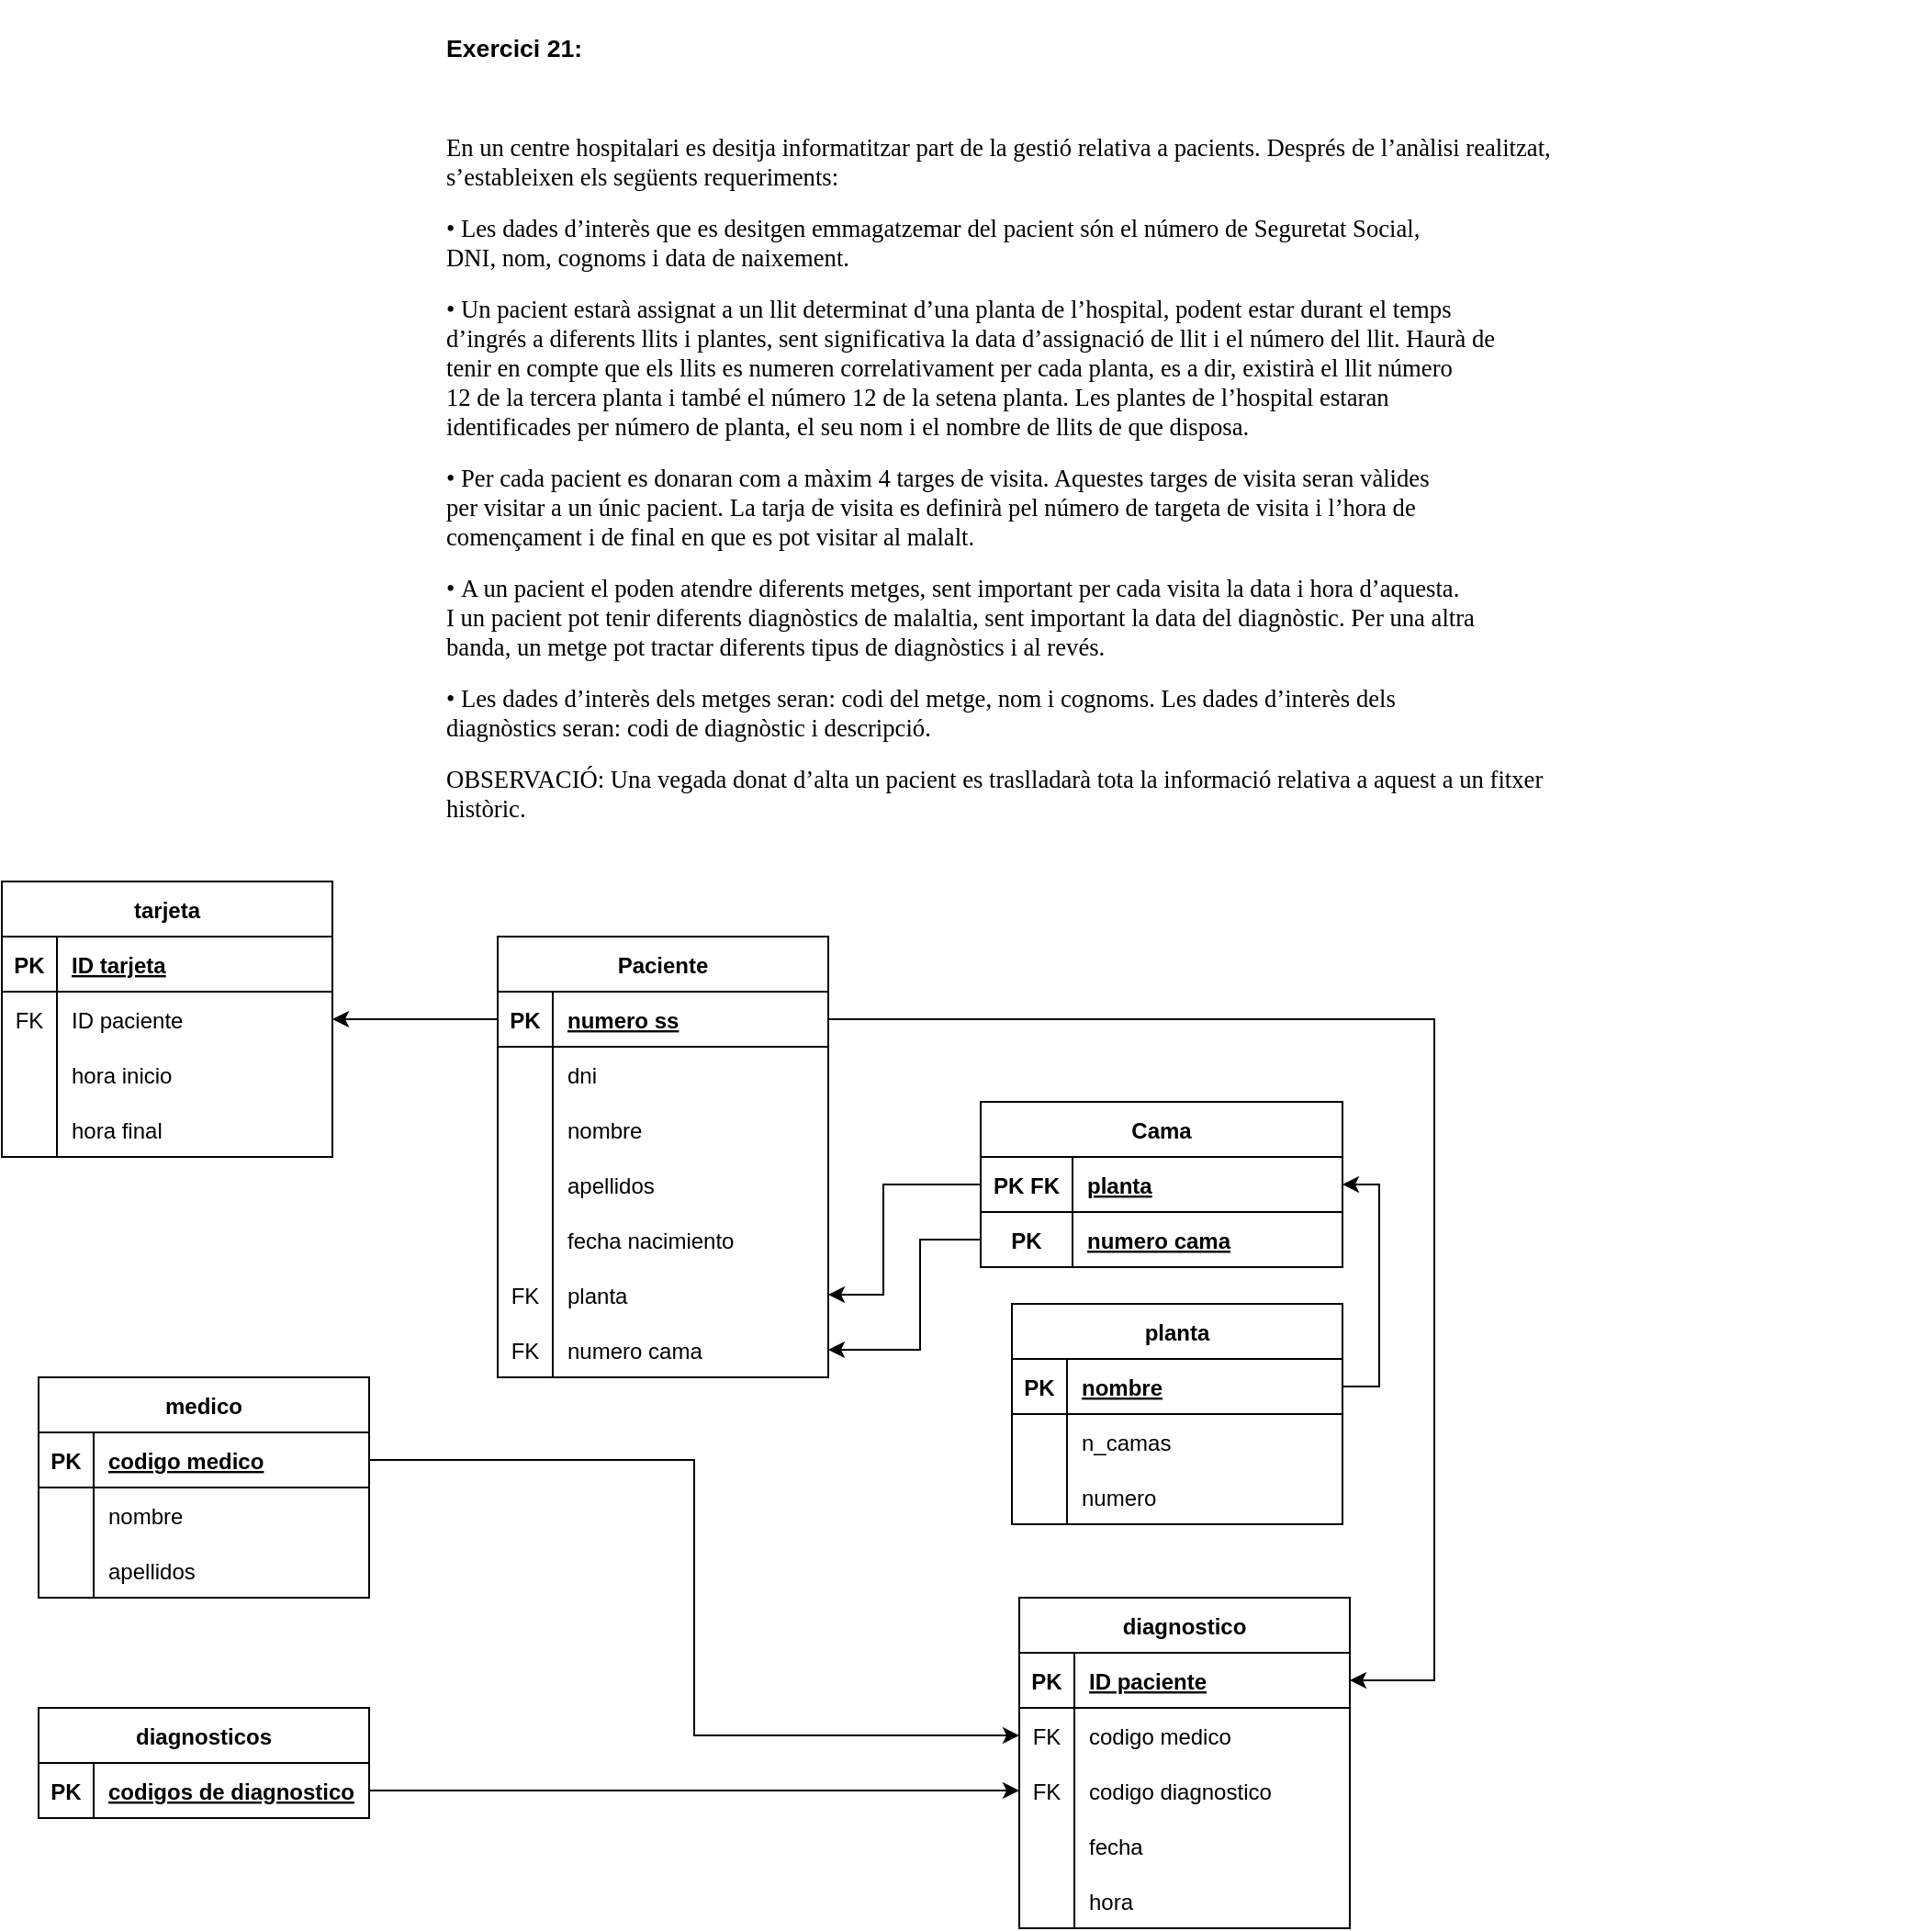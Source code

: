 <mxfile version="20.8.16" type="device" pages="2"><diagram name="ej21" id="6FFJnCypg-SeWCPmNuze"><mxGraphModel dx="1941" dy="782" grid="1" gridSize="10" guides="1" tooltips="1" connect="1" arrows="1" fold="1" page="1" pageScale="1" pageWidth="827" pageHeight="1169" math="0" shadow="0"><root><mxCell id="0"/><mxCell id="1" parent="0"/><mxCell id="abG8GBcFxez8unLpSPii-1" value="&lt;div title=&quot;Page 1&quot; class=&quot;page&quot;&gt;&lt;div class=&quot;layoutArea&quot;&gt;&lt;div class=&quot;column&quot;&gt;&lt;p&gt;&lt;span style=&quot;font-size: 10.0pt; font-family: 'Arial'; font-weight: 700&quot;&gt;Exercici 21:&lt;br&gt;&lt;/span&gt;&lt;/p&gt;&lt;br&gt;&#9;&#9;&#9;&#9;&#9;&lt;p&gt;&lt;span style=&quot;font-size: 10.0pt; font-family: 'ArialMT'&quot;&gt;En un centre hospitalari es desitja informatitzar part de la gestió relativa a pacients. Després de l’anàlisi realitzat,&lt;br&gt;s’estableixen els següents requeriments:&lt;br&gt;&lt;/span&gt;&lt;/p&gt;&lt;p&gt;&lt;span style=&quot;font-size: 10.0pt; font-family: 'Symbol'&quot;&gt;• &lt;/span&gt;&lt;span style=&quot;font-size: 10.0pt; font-family: 'ArialMT'&quot;&gt;Les dades d’interès que es desitgen emmagatzemar del pacient són el número de Seguretat Social,&lt;br&gt;DNI, nom, cognoms i data de naixement.&lt;/span&gt;&lt;span style=&quot;font-size: 10.0pt; font-family: 'Symbol'&quot;&gt;&lt;br&gt;&lt;/span&gt;&lt;/p&gt;&lt;p&gt;&lt;span style=&quot;font-size: 10.0pt; font-family: 'Symbol'&quot;&gt;• &lt;/span&gt;&lt;span style=&quot;font-size: 10.0pt; font-family: 'ArialMT'&quot;&gt;Un pacient estarà assignat a un llit determinat d’una planta de l’hospital, podent estar durant el temps&lt;br&gt;d’ingrés a diferents llits i plantes, sent significativa la data d’assignació de llit i el número del llit. Haurà de&lt;br&gt;tenir en compte que els llits es numeren correlativament per cada planta, es a dir, existirà el llit número&lt;br&gt;12 de la tercera planta i també el número 12 de la setena planta. Les plantes de l’hospital estaran&lt;br&gt;identificades per número de planta, el seu nom i el nombre de llits de que disposa.&lt;br&gt;&lt;/span&gt;&lt;/p&gt;&lt;p&gt;&lt;span style=&quot;font-size: 10.0pt; font-family: 'Symbol'&quot;&gt;• &lt;/span&gt;&lt;span style=&quot;font-size: 10.0pt; font-family: 'ArialMT'&quot;&gt;Per cada pacient es donaran com a màxim 4 targes de visita. Aquestes targes de visita seran vàlides&lt;br&gt;per visitar a un únic pacient. La tarja de visita es definirà pel número de targeta de visita i l’hora de&lt;br&gt;començament i de final en que es pot visitar al malalt.&lt;/span&gt;&lt;/p&gt;&lt;p&gt;&lt;span style=&quot;font-size: 10.0pt; font-family: 'Symbol'&quot;&gt;• &lt;/span&gt;&lt;span style=&quot;font-size: 10.0pt; font-family: 'ArialMT'&quot;&gt;A un pacient el poden atendre diferents metges, sent important per cada visita la data i hora d’aquesta.&lt;br&gt;I un pacient pot tenir diferents diagnòstics de malaltia, sent important la data del diagnòstic. Per una altra&lt;br&gt;banda, un metge pot tractar diferents tipus de diagnòstics i al revés.&lt;/span&gt;&lt;/p&gt;&#9;&#9;&#9;&#9;&#9;&lt;p&gt;&lt;span style=&quot;font-size: 10.0pt; font-family: 'Symbol'&quot;&gt;• &lt;/span&gt;&lt;span style=&quot;font-size: 10.0pt; font-family: 'ArialMT'&quot;&gt;Les dades d’interès dels metges seran: codi del metge, nom i cognoms. Les dades d’interès dels&lt;br&gt;diagnòstics seran: codi de diagnòstic i descripció.&lt;br&gt;&lt;/span&gt;&lt;/p&gt;&lt;p&gt;&lt;span style=&quot;font-size: 10.0pt; font-family: 'ArialMT'&quot;&gt;OBSERVACIÓ: Una vegada donat d’alta un pacient es traslladarà tota la informació relativa a aquest a un fitxer&lt;br&gt;històric.&lt;/span&gt;&lt;/p&gt;&lt;/div&gt;&lt;/div&gt;&#9;&#9;&lt;/div&gt;" style="text;whiteSpace=wrap;html=1;" parent="1" vertex="1"><mxGeometry x="10" y="10" width="810" height="470" as="geometry"/></mxCell><mxCell id="abG8GBcFxez8unLpSPii-2" value="Paciente" style="shape=table;startSize=30;container=1;collapsible=1;childLayout=tableLayout;fixedRows=1;rowLines=0;fontStyle=1;align=center;resizeLast=1;" parent="1" vertex="1"><mxGeometry x="40" y="520" width="180" height="240" as="geometry"/></mxCell><mxCell id="abG8GBcFxez8unLpSPii-3" value="" style="shape=tableRow;horizontal=0;startSize=0;swimlaneHead=0;swimlaneBody=0;fillColor=none;collapsible=0;dropTarget=0;points=[[0,0.5],[1,0.5]];portConstraint=eastwest;top=0;left=0;right=0;bottom=1;" parent="abG8GBcFxez8unLpSPii-2" vertex="1"><mxGeometry y="30" width="180" height="30" as="geometry"/></mxCell><mxCell id="abG8GBcFxez8unLpSPii-4" value="PK" style="shape=partialRectangle;connectable=0;fillColor=none;top=0;left=0;bottom=0;right=0;fontStyle=1;overflow=hidden;" parent="abG8GBcFxez8unLpSPii-3" vertex="1"><mxGeometry width="30" height="30" as="geometry"><mxRectangle width="30" height="30" as="alternateBounds"/></mxGeometry></mxCell><mxCell id="abG8GBcFxez8unLpSPii-5" value="numero ss" style="shape=partialRectangle;connectable=0;fillColor=none;top=0;left=0;bottom=0;right=0;align=left;spacingLeft=6;fontStyle=5;overflow=hidden;" parent="abG8GBcFxez8unLpSPii-3" vertex="1"><mxGeometry x="30" width="150" height="30" as="geometry"><mxRectangle width="150" height="30" as="alternateBounds"/></mxGeometry></mxCell><mxCell id="abG8GBcFxez8unLpSPii-6" value="" style="shape=tableRow;horizontal=0;startSize=0;swimlaneHead=0;swimlaneBody=0;fillColor=none;collapsible=0;dropTarget=0;points=[[0,0.5],[1,0.5]];portConstraint=eastwest;top=0;left=0;right=0;bottom=0;" parent="abG8GBcFxez8unLpSPii-2" vertex="1"><mxGeometry y="60" width="180" height="30" as="geometry"/></mxCell><mxCell id="abG8GBcFxez8unLpSPii-7" value="" style="shape=partialRectangle;connectable=0;fillColor=none;top=0;left=0;bottom=0;right=0;editable=1;overflow=hidden;" parent="abG8GBcFxez8unLpSPii-6" vertex="1"><mxGeometry width="30" height="30" as="geometry"><mxRectangle width="30" height="30" as="alternateBounds"/></mxGeometry></mxCell><mxCell id="abG8GBcFxez8unLpSPii-8" value="dni" style="shape=partialRectangle;connectable=0;fillColor=none;top=0;left=0;bottom=0;right=0;align=left;spacingLeft=6;overflow=hidden;" parent="abG8GBcFxez8unLpSPii-6" vertex="1"><mxGeometry x="30" width="150" height="30" as="geometry"><mxRectangle width="150" height="30" as="alternateBounds"/></mxGeometry></mxCell><mxCell id="abG8GBcFxez8unLpSPii-9" value="" style="shape=tableRow;horizontal=0;startSize=0;swimlaneHead=0;swimlaneBody=0;fillColor=none;collapsible=0;dropTarget=0;points=[[0,0.5],[1,0.5]];portConstraint=eastwest;top=0;left=0;right=0;bottom=0;" parent="abG8GBcFxez8unLpSPii-2" vertex="1"><mxGeometry y="90" width="180" height="30" as="geometry"/></mxCell><mxCell id="abG8GBcFxez8unLpSPii-10" value="" style="shape=partialRectangle;connectable=0;fillColor=none;top=0;left=0;bottom=0;right=0;editable=1;overflow=hidden;" parent="abG8GBcFxez8unLpSPii-9" vertex="1"><mxGeometry width="30" height="30" as="geometry"><mxRectangle width="30" height="30" as="alternateBounds"/></mxGeometry></mxCell><mxCell id="abG8GBcFxez8unLpSPii-11" value="nombre" style="shape=partialRectangle;connectable=0;fillColor=none;top=0;left=0;bottom=0;right=0;align=left;spacingLeft=6;overflow=hidden;" parent="abG8GBcFxez8unLpSPii-9" vertex="1"><mxGeometry x="30" width="150" height="30" as="geometry"><mxRectangle width="150" height="30" as="alternateBounds"/></mxGeometry></mxCell><mxCell id="abG8GBcFxez8unLpSPii-12" value="" style="shape=tableRow;horizontal=0;startSize=0;swimlaneHead=0;swimlaneBody=0;fillColor=none;collapsible=0;dropTarget=0;points=[[0,0.5],[1,0.5]];portConstraint=eastwest;top=0;left=0;right=0;bottom=0;" parent="abG8GBcFxez8unLpSPii-2" vertex="1"><mxGeometry y="120" width="180" height="30" as="geometry"/></mxCell><mxCell id="abG8GBcFxez8unLpSPii-13" value="" style="shape=partialRectangle;connectable=0;fillColor=none;top=0;left=0;bottom=0;right=0;editable=1;overflow=hidden;" parent="abG8GBcFxez8unLpSPii-12" vertex="1"><mxGeometry width="30" height="30" as="geometry"><mxRectangle width="30" height="30" as="alternateBounds"/></mxGeometry></mxCell><mxCell id="abG8GBcFxez8unLpSPii-14" value="apellidos" style="shape=partialRectangle;connectable=0;fillColor=none;top=0;left=0;bottom=0;right=0;align=left;spacingLeft=6;overflow=hidden;" parent="abG8GBcFxez8unLpSPii-12" vertex="1"><mxGeometry x="30" width="150" height="30" as="geometry"><mxRectangle width="150" height="30" as="alternateBounds"/></mxGeometry></mxCell><mxCell id="abG8GBcFxez8unLpSPii-15" value="" style="shape=tableRow;horizontal=0;startSize=0;swimlaneHead=0;swimlaneBody=0;fillColor=none;collapsible=0;dropTarget=0;points=[[0,0.5],[1,0.5]];portConstraint=eastwest;top=0;left=0;right=0;bottom=0;" parent="abG8GBcFxez8unLpSPii-2" vertex="1"><mxGeometry y="150" width="180" height="30" as="geometry"/></mxCell><mxCell id="abG8GBcFxez8unLpSPii-16" value="" style="shape=partialRectangle;connectable=0;fillColor=none;top=0;left=0;bottom=0;right=0;editable=1;overflow=hidden;" parent="abG8GBcFxez8unLpSPii-15" vertex="1"><mxGeometry width="30" height="30" as="geometry"><mxRectangle width="30" height="30" as="alternateBounds"/></mxGeometry></mxCell><mxCell id="abG8GBcFxez8unLpSPii-17" value="fecha nacimiento" style="shape=partialRectangle;connectable=0;fillColor=none;top=0;left=0;bottom=0;right=0;align=left;spacingLeft=6;overflow=hidden;" parent="abG8GBcFxez8unLpSPii-15" vertex="1"><mxGeometry x="30" width="150" height="30" as="geometry"><mxRectangle width="150" height="30" as="alternateBounds"/></mxGeometry></mxCell><mxCell id="abG8GBcFxez8unLpSPii-148" value="" style="shape=tableRow;horizontal=0;startSize=0;swimlaneHead=0;swimlaneBody=0;fillColor=none;collapsible=0;dropTarget=0;points=[[0,0.5],[1,0.5]];portConstraint=eastwest;top=0;left=0;right=0;bottom=0;" parent="abG8GBcFxez8unLpSPii-2" vertex="1"><mxGeometry y="180" width="180" height="30" as="geometry"/></mxCell><mxCell id="abG8GBcFxez8unLpSPii-149" value="FK" style="shape=partialRectangle;connectable=0;fillColor=none;top=0;left=0;bottom=0;right=0;fontStyle=0;overflow=hidden;" parent="abG8GBcFxez8unLpSPii-148" vertex="1"><mxGeometry width="30" height="30" as="geometry"><mxRectangle width="30" height="30" as="alternateBounds"/></mxGeometry></mxCell><mxCell id="abG8GBcFxez8unLpSPii-150" value="planta" style="shape=partialRectangle;connectable=0;fillColor=none;top=0;left=0;bottom=0;right=0;align=left;spacingLeft=6;fontStyle=0;overflow=hidden;" parent="abG8GBcFxez8unLpSPii-148" vertex="1"><mxGeometry x="30" width="150" height="30" as="geometry"><mxRectangle width="150" height="30" as="alternateBounds"/></mxGeometry></mxCell><mxCell id="abG8GBcFxez8unLpSPii-145" value="" style="shape=tableRow;horizontal=0;startSize=0;swimlaneHead=0;swimlaneBody=0;fillColor=none;collapsible=0;dropTarget=0;points=[[0,0.5],[1,0.5]];portConstraint=eastwest;top=0;left=0;right=0;bottom=0;" parent="abG8GBcFxez8unLpSPii-2" vertex="1"><mxGeometry y="210" width="180" height="30" as="geometry"/></mxCell><mxCell id="abG8GBcFxez8unLpSPii-146" value="FK" style="shape=partialRectangle;connectable=0;fillColor=none;top=0;left=0;bottom=0;right=0;fontStyle=0;overflow=hidden;" parent="abG8GBcFxez8unLpSPii-145" vertex="1"><mxGeometry width="30" height="30" as="geometry"><mxRectangle width="30" height="30" as="alternateBounds"/></mxGeometry></mxCell><mxCell id="abG8GBcFxez8unLpSPii-147" value="numero cama" style="shape=partialRectangle;connectable=0;fillColor=none;top=0;left=0;bottom=0;right=0;align=left;spacingLeft=6;fontStyle=0;overflow=hidden;" parent="abG8GBcFxez8unLpSPii-145" vertex="1"><mxGeometry x="30" width="150" height="30" as="geometry"><mxRectangle width="150" height="30" as="alternateBounds"/></mxGeometry></mxCell><mxCell id="abG8GBcFxez8unLpSPii-18" value="tarjeta" style="shape=table;startSize=30;container=1;collapsible=1;childLayout=tableLayout;fixedRows=1;rowLines=0;fontStyle=1;align=center;resizeLast=1;" parent="1" vertex="1"><mxGeometry x="-230" y="490" width="180" height="150" as="geometry"/></mxCell><mxCell id="abG8GBcFxez8unLpSPii-19" value="" style="shape=tableRow;horizontal=0;startSize=0;swimlaneHead=0;swimlaneBody=0;fillColor=none;collapsible=0;dropTarget=0;points=[[0,0.5],[1,0.5]];portConstraint=eastwest;top=0;left=0;right=0;bottom=1;" parent="abG8GBcFxez8unLpSPii-18" vertex="1"><mxGeometry y="30" width="180" height="30" as="geometry"/></mxCell><mxCell id="abG8GBcFxez8unLpSPii-20" value="PK" style="shape=partialRectangle;connectable=0;fillColor=none;top=0;left=0;bottom=0;right=0;fontStyle=1;overflow=hidden;" parent="abG8GBcFxez8unLpSPii-19" vertex="1"><mxGeometry width="30" height="30" as="geometry"><mxRectangle width="30" height="30" as="alternateBounds"/></mxGeometry></mxCell><mxCell id="abG8GBcFxez8unLpSPii-21" value="ID tarjeta" style="shape=partialRectangle;connectable=0;fillColor=none;top=0;left=0;bottom=0;right=0;align=left;spacingLeft=6;fontStyle=5;overflow=hidden;" parent="abG8GBcFxez8unLpSPii-19" vertex="1"><mxGeometry x="30" width="150" height="30" as="geometry"><mxRectangle width="150" height="30" as="alternateBounds"/></mxGeometry></mxCell><mxCell id="abG8GBcFxez8unLpSPii-31" value="" style="shape=tableRow;horizontal=0;startSize=0;swimlaneHead=0;swimlaneBody=0;fillColor=none;collapsible=0;dropTarget=0;points=[[0,0.5],[1,0.5]];portConstraint=eastwest;top=0;left=0;right=0;bottom=0;" parent="abG8GBcFxez8unLpSPii-18" vertex="1"><mxGeometry y="60" width="180" height="30" as="geometry"/></mxCell><mxCell id="abG8GBcFxez8unLpSPii-32" value="FK" style="shape=partialRectangle;connectable=0;fillColor=none;top=0;left=0;bottom=0;right=0;fontStyle=0;overflow=hidden;" parent="abG8GBcFxez8unLpSPii-31" vertex="1"><mxGeometry width="30" height="30" as="geometry"><mxRectangle width="30" height="30" as="alternateBounds"/></mxGeometry></mxCell><mxCell id="abG8GBcFxez8unLpSPii-33" value="ID paciente" style="shape=partialRectangle;connectable=0;fillColor=none;top=0;left=0;bottom=0;right=0;align=left;spacingLeft=6;fontStyle=0;overflow=hidden;" parent="abG8GBcFxez8unLpSPii-31" vertex="1"><mxGeometry x="30" width="150" height="30" as="geometry"><mxRectangle width="150" height="30" as="alternateBounds"/></mxGeometry></mxCell><mxCell id="abG8GBcFxez8unLpSPii-22" value="" style="shape=tableRow;horizontal=0;startSize=0;swimlaneHead=0;swimlaneBody=0;fillColor=none;collapsible=0;dropTarget=0;points=[[0,0.5],[1,0.5]];portConstraint=eastwest;top=0;left=0;right=0;bottom=0;" parent="abG8GBcFxez8unLpSPii-18" vertex="1"><mxGeometry y="90" width="180" height="30" as="geometry"/></mxCell><mxCell id="abG8GBcFxez8unLpSPii-23" value="" style="shape=partialRectangle;connectable=0;fillColor=none;top=0;left=0;bottom=0;right=0;editable=1;overflow=hidden;" parent="abG8GBcFxez8unLpSPii-22" vertex="1"><mxGeometry width="30" height="30" as="geometry"><mxRectangle width="30" height="30" as="alternateBounds"/></mxGeometry></mxCell><mxCell id="abG8GBcFxez8unLpSPii-24" value="hora inicio" style="shape=partialRectangle;connectable=0;fillColor=none;top=0;left=0;bottom=0;right=0;align=left;spacingLeft=6;overflow=hidden;" parent="abG8GBcFxez8unLpSPii-22" vertex="1"><mxGeometry x="30" width="150" height="30" as="geometry"><mxRectangle width="150" height="30" as="alternateBounds"/></mxGeometry></mxCell><mxCell id="abG8GBcFxez8unLpSPii-25" value="" style="shape=tableRow;horizontal=0;startSize=0;swimlaneHead=0;swimlaneBody=0;fillColor=none;collapsible=0;dropTarget=0;points=[[0,0.5],[1,0.5]];portConstraint=eastwest;top=0;left=0;right=0;bottom=0;" parent="abG8GBcFxez8unLpSPii-18" vertex="1"><mxGeometry y="120" width="180" height="30" as="geometry"/></mxCell><mxCell id="abG8GBcFxez8unLpSPii-26" value="" style="shape=partialRectangle;connectable=0;fillColor=none;top=0;left=0;bottom=0;right=0;editable=1;overflow=hidden;" parent="abG8GBcFxez8unLpSPii-25" vertex="1"><mxGeometry width="30" height="30" as="geometry"><mxRectangle width="30" height="30" as="alternateBounds"/></mxGeometry></mxCell><mxCell id="abG8GBcFxez8unLpSPii-27" value="hora final" style="shape=partialRectangle;connectable=0;fillColor=none;top=0;left=0;bottom=0;right=0;align=left;spacingLeft=6;overflow=hidden;" parent="abG8GBcFxez8unLpSPii-25" vertex="1"><mxGeometry x="30" width="150" height="30" as="geometry"><mxRectangle width="150" height="30" as="alternateBounds"/></mxGeometry></mxCell><mxCell id="abG8GBcFxez8unLpSPii-35" value="Cama" style="shape=table;startSize=30;container=1;collapsible=1;childLayout=tableLayout;fixedRows=1;rowLines=0;fontStyle=1;align=center;resizeLast=1;" parent="1" vertex="1"><mxGeometry x="303" y="610" width="197" height="90" as="geometry"/></mxCell><mxCell id="abG8GBcFxez8unLpSPii-36" value="" style="shape=tableRow;horizontal=0;startSize=0;swimlaneHead=0;swimlaneBody=0;fillColor=none;collapsible=0;dropTarget=0;points=[[0,0.5],[1,0.5]];portConstraint=eastwest;top=0;left=0;right=0;bottom=1;" parent="abG8GBcFxez8unLpSPii-35" vertex="1"><mxGeometry y="30" width="197" height="30" as="geometry"/></mxCell><mxCell id="abG8GBcFxez8unLpSPii-37" value="PK FK" style="shape=partialRectangle;connectable=0;fillColor=none;top=0;left=0;bottom=0;right=0;fontStyle=1;overflow=hidden;" parent="abG8GBcFxez8unLpSPii-36" vertex="1"><mxGeometry width="50" height="30" as="geometry"><mxRectangle width="50" height="30" as="alternateBounds"/></mxGeometry></mxCell><mxCell id="abG8GBcFxez8unLpSPii-38" value="planta" style="shape=partialRectangle;connectable=0;fillColor=none;top=0;left=0;bottom=0;right=0;align=left;spacingLeft=6;fontStyle=5;overflow=hidden;" parent="abG8GBcFxez8unLpSPii-36" vertex="1"><mxGeometry x="50" width="147" height="30" as="geometry"><mxRectangle width="147" height="30" as="alternateBounds"/></mxGeometry></mxCell><mxCell id="abG8GBcFxez8unLpSPii-53" value="" style="shape=tableRow;horizontal=0;startSize=0;swimlaneHead=0;swimlaneBody=0;fillColor=none;collapsible=0;dropTarget=0;points=[[0,0.5],[1,0.5]];portConstraint=eastwest;top=0;left=0;right=0;bottom=1;" parent="abG8GBcFxez8unLpSPii-35" vertex="1"><mxGeometry y="60" width="197" height="30" as="geometry"/></mxCell><mxCell id="abG8GBcFxez8unLpSPii-54" value="PK" style="shape=partialRectangle;connectable=0;fillColor=none;top=0;left=0;bottom=0;right=0;fontStyle=1;overflow=hidden;" parent="abG8GBcFxez8unLpSPii-53" vertex="1"><mxGeometry width="50" height="30" as="geometry"><mxRectangle width="50" height="30" as="alternateBounds"/></mxGeometry></mxCell><mxCell id="abG8GBcFxez8unLpSPii-55" value="numero cama" style="shape=partialRectangle;connectable=0;fillColor=none;top=0;left=0;bottom=0;right=0;align=left;spacingLeft=6;fontStyle=5;overflow=hidden;" parent="abG8GBcFxez8unLpSPii-53" vertex="1"><mxGeometry x="50" width="147" height="30" as="geometry"><mxRectangle width="147" height="30" as="alternateBounds"/></mxGeometry></mxCell><mxCell id="abG8GBcFxez8unLpSPii-79" value="planta" style="shape=table;startSize=30;container=1;collapsible=1;childLayout=tableLayout;fixedRows=1;rowLines=0;fontStyle=1;align=center;resizeLast=1;" parent="1" vertex="1"><mxGeometry x="320" y="720" width="180" height="120" as="geometry"/></mxCell><mxCell id="abG8GBcFxez8unLpSPii-80" value="" style="shape=tableRow;horizontal=0;startSize=0;swimlaneHead=0;swimlaneBody=0;fillColor=none;collapsible=0;dropTarget=0;points=[[0,0.5],[1,0.5]];portConstraint=eastwest;top=0;left=0;right=0;bottom=1;" parent="abG8GBcFxez8unLpSPii-79" vertex="1"><mxGeometry y="30" width="180" height="30" as="geometry"/></mxCell><mxCell id="abG8GBcFxez8unLpSPii-81" value="PK" style="shape=partialRectangle;connectable=0;fillColor=none;top=0;left=0;bottom=0;right=0;fontStyle=1;overflow=hidden;" parent="abG8GBcFxez8unLpSPii-80" vertex="1"><mxGeometry width="30" height="30" as="geometry"><mxRectangle width="30" height="30" as="alternateBounds"/></mxGeometry></mxCell><mxCell id="abG8GBcFxez8unLpSPii-82" value="nombre" style="shape=partialRectangle;connectable=0;fillColor=none;top=0;left=0;bottom=0;right=0;align=left;spacingLeft=6;fontStyle=5;overflow=hidden;" parent="abG8GBcFxez8unLpSPii-80" vertex="1"><mxGeometry x="30" width="150" height="30" as="geometry"><mxRectangle width="150" height="30" as="alternateBounds"/></mxGeometry></mxCell><mxCell id="abG8GBcFxez8unLpSPii-83" value="" style="shape=tableRow;horizontal=0;startSize=0;swimlaneHead=0;swimlaneBody=0;fillColor=none;collapsible=0;dropTarget=0;points=[[0,0.5],[1,0.5]];portConstraint=eastwest;top=0;left=0;right=0;bottom=0;" parent="abG8GBcFxez8unLpSPii-79" vertex="1"><mxGeometry y="60" width="180" height="30" as="geometry"/></mxCell><mxCell id="abG8GBcFxez8unLpSPii-84" value="" style="shape=partialRectangle;connectable=0;fillColor=none;top=0;left=0;bottom=0;right=0;editable=1;overflow=hidden;" parent="abG8GBcFxez8unLpSPii-83" vertex="1"><mxGeometry width="30" height="30" as="geometry"><mxRectangle width="30" height="30" as="alternateBounds"/></mxGeometry></mxCell><mxCell id="abG8GBcFxez8unLpSPii-85" value="n_camas" style="shape=partialRectangle;connectable=0;fillColor=none;top=0;left=0;bottom=0;right=0;align=left;spacingLeft=6;overflow=hidden;" parent="abG8GBcFxez8unLpSPii-83" vertex="1"><mxGeometry x="30" width="150" height="30" as="geometry"><mxRectangle width="150" height="30" as="alternateBounds"/></mxGeometry></mxCell><mxCell id="abG8GBcFxez8unLpSPii-142" value="" style="shape=tableRow;horizontal=0;startSize=0;swimlaneHead=0;swimlaneBody=0;fillColor=none;collapsible=0;dropTarget=0;points=[[0,0.5],[1,0.5]];portConstraint=eastwest;top=0;left=0;right=0;bottom=0;" parent="abG8GBcFxez8unLpSPii-79" vertex="1"><mxGeometry y="90" width="180" height="30" as="geometry"/></mxCell><mxCell id="abG8GBcFxez8unLpSPii-143" value="" style="shape=partialRectangle;connectable=0;fillColor=none;top=0;left=0;bottom=0;right=0;editable=1;overflow=hidden;" parent="abG8GBcFxez8unLpSPii-142" vertex="1"><mxGeometry width="30" height="30" as="geometry"><mxRectangle width="30" height="30" as="alternateBounds"/></mxGeometry></mxCell><mxCell id="abG8GBcFxez8unLpSPii-144" value="numero" style="shape=partialRectangle;connectable=0;fillColor=none;top=0;left=0;bottom=0;right=0;align=left;spacingLeft=6;overflow=hidden;" parent="abG8GBcFxez8unLpSPii-142" vertex="1"><mxGeometry x="30" width="150" height="30" as="geometry"><mxRectangle width="150" height="30" as="alternateBounds"/></mxGeometry></mxCell><mxCell id="abG8GBcFxez8unLpSPii-92" style="edgeStyle=orthogonalEdgeStyle;rounded=0;orthogonalLoop=1;jettySize=auto;html=1;exitX=1;exitY=0.5;exitDx=0;exitDy=0;entryX=1;entryY=0.5;entryDx=0;entryDy=0;" parent="1" source="abG8GBcFxez8unLpSPii-80" target="abG8GBcFxez8unLpSPii-36" edge="1"><mxGeometry relative="1" as="geometry"/></mxCell><mxCell id="abG8GBcFxez8unLpSPii-93" style="edgeStyle=orthogonalEdgeStyle;rounded=0;orthogonalLoop=1;jettySize=auto;html=1;exitX=0;exitY=0.5;exitDx=0;exitDy=0;" parent="1" source="abG8GBcFxez8unLpSPii-3" target="abG8GBcFxez8unLpSPii-31" edge="1"><mxGeometry relative="1" as="geometry"/></mxCell><mxCell id="abG8GBcFxez8unLpSPii-94" value="medico" style="shape=table;startSize=30;container=1;collapsible=1;childLayout=tableLayout;fixedRows=1;rowLines=0;fontStyle=1;align=center;resizeLast=1;" parent="1" vertex="1"><mxGeometry x="-210" y="760" width="180" height="120" as="geometry"/></mxCell><mxCell id="abG8GBcFxez8unLpSPii-95" value="" style="shape=tableRow;horizontal=0;startSize=0;swimlaneHead=0;swimlaneBody=0;fillColor=none;collapsible=0;dropTarget=0;points=[[0,0.5],[1,0.5]];portConstraint=eastwest;top=0;left=0;right=0;bottom=1;" parent="abG8GBcFxez8unLpSPii-94" vertex="1"><mxGeometry y="30" width="180" height="30" as="geometry"/></mxCell><mxCell id="abG8GBcFxez8unLpSPii-96" value="PK" style="shape=partialRectangle;connectable=0;fillColor=none;top=0;left=0;bottom=0;right=0;fontStyle=1;overflow=hidden;" parent="abG8GBcFxez8unLpSPii-95" vertex="1"><mxGeometry width="30" height="30" as="geometry"><mxRectangle width="30" height="30" as="alternateBounds"/></mxGeometry></mxCell><mxCell id="abG8GBcFxez8unLpSPii-97" value="codigo medico" style="shape=partialRectangle;connectable=0;fillColor=none;top=0;left=0;bottom=0;right=0;align=left;spacingLeft=6;fontStyle=5;overflow=hidden;" parent="abG8GBcFxez8unLpSPii-95" vertex="1"><mxGeometry x="30" width="150" height="30" as="geometry"><mxRectangle width="150" height="30" as="alternateBounds"/></mxGeometry></mxCell><mxCell id="abG8GBcFxez8unLpSPii-98" value="" style="shape=tableRow;horizontal=0;startSize=0;swimlaneHead=0;swimlaneBody=0;fillColor=none;collapsible=0;dropTarget=0;points=[[0,0.5],[1,0.5]];portConstraint=eastwest;top=0;left=0;right=0;bottom=0;" parent="abG8GBcFxez8unLpSPii-94" vertex="1"><mxGeometry y="60" width="180" height="30" as="geometry"/></mxCell><mxCell id="abG8GBcFxez8unLpSPii-99" value="" style="shape=partialRectangle;connectable=0;fillColor=none;top=0;left=0;bottom=0;right=0;editable=1;overflow=hidden;" parent="abG8GBcFxez8unLpSPii-98" vertex="1"><mxGeometry width="30" height="30" as="geometry"><mxRectangle width="30" height="30" as="alternateBounds"/></mxGeometry></mxCell><mxCell id="abG8GBcFxez8unLpSPii-100" value="nombre" style="shape=partialRectangle;connectable=0;fillColor=none;top=0;left=0;bottom=0;right=0;align=left;spacingLeft=6;overflow=hidden;" parent="abG8GBcFxez8unLpSPii-98" vertex="1"><mxGeometry x="30" width="150" height="30" as="geometry"><mxRectangle width="150" height="30" as="alternateBounds"/></mxGeometry></mxCell><mxCell id="abG8GBcFxez8unLpSPii-101" value="" style="shape=tableRow;horizontal=0;startSize=0;swimlaneHead=0;swimlaneBody=0;fillColor=none;collapsible=0;dropTarget=0;points=[[0,0.5],[1,0.5]];portConstraint=eastwest;top=0;left=0;right=0;bottom=0;" parent="abG8GBcFxez8unLpSPii-94" vertex="1"><mxGeometry y="90" width="180" height="30" as="geometry"/></mxCell><mxCell id="abG8GBcFxez8unLpSPii-102" value="" style="shape=partialRectangle;connectable=0;fillColor=none;top=0;left=0;bottom=0;right=0;editable=1;overflow=hidden;" parent="abG8GBcFxez8unLpSPii-101" vertex="1"><mxGeometry width="30" height="30" as="geometry"><mxRectangle width="30" height="30" as="alternateBounds"/></mxGeometry></mxCell><mxCell id="abG8GBcFxez8unLpSPii-103" value="apellidos" style="shape=partialRectangle;connectable=0;fillColor=none;top=0;left=0;bottom=0;right=0;align=left;spacingLeft=6;overflow=hidden;" parent="abG8GBcFxez8unLpSPii-101" vertex="1"><mxGeometry x="30" width="150" height="30" as="geometry"><mxRectangle width="150" height="30" as="alternateBounds"/></mxGeometry></mxCell><mxCell id="abG8GBcFxez8unLpSPii-107" value="diagnosticos" style="shape=table;startSize=30;container=1;collapsible=1;childLayout=tableLayout;fixedRows=1;rowLines=0;fontStyle=1;align=center;resizeLast=1;" parent="1" vertex="1"><mxGeometry x="-210" y="940" width="180" height="60" as="geometry"/></mxCell><mxCell id="abG8GBcFxez8unLpSPii-108" value="" style="shape=tableRow;horizontal=0;startSize=0;swimlaneHead=0;swimlaneBody=0;fillColor=none;collapsible=0;dropTarget=0;points=[[0,0.5],[1,0.5]];portConstraint=eastwest;top=0;left=0;right=0;bottom=1;" parent="abG8GBcFxez8unLpSPii-107" vertex="1"><mxGeometry y="30" width="180" height="30" as="geometry"/></mxCell><mxCell id="abG8GBcFxez8unLpSPii-109" value="PK" style="shape=partialRectangle;connectable=0;fillColor=none;top=0;left=0;bottom=0;right=0;fontStyle=1;overflow=hidden;" parent="abG8GBcFxez8unLpSPii-108" vertex="1"><mxGeometry width="30" height="30" as="geometry"><mxRectangle width="30" height="30" as="alternateBounds"/></mxGeometry></mxCell><mxCell id="abG8GBcFxez8unLpSPii-110" value="codigos de diagnostico" style="shape=partialRectangle;connectable=0;fillColor=none;top=0;left=0;bottom=0;right=0;align=left;spacingLeft=6;fontStyle=5;overflow=hidden;" parent="abG8GBcFxez8unLpSPii-108" vertex="1"><mxGeometry x="30" width="150" height="30" as="geometry"><mxRectangle width="150" height="30" as="alternateBounds"/></mxGeometry></mxCell><mxCell id="abG8GBcFxez8unLpSPii-120" value="diagnostico" style="shape=table;startSize=30;container=1;collapsible=1;childLayout=tableLayout;fixedRows=1;rowLines=0;fontStyle=1;align=center;resizeLast=1;" parent="1" vertex="1"><mxGeometry x="324" y="880" width="180" height="180" as="geometry"/></mxCell><mxCell id="abG8GBcFxez8unLpSPii-121" value="" style="shape=tableRow;horizontal=0;startSize=0;swimlaneHead=0;swimlaneBody=0;fillColor=none;collapsible=0;dropTarget=0;points=[[0,0.5],[1,0.5]];portConstraint=eastwest;top=0;left=0;right=0;bottom=1;" parent="abG8GBcFxez8unLpSPii-120" vertex="1"><mxGeometry y="30" width="180" height="30" as="geometry"/></mxCell><mxCell id="abG8GBcFxez8unLpSPii-122" value="PK" style="shape=partialRectangle;connectable=0;fillColor=none;top=0;left=0;bottom=0;right=0;fontStyle=1;overflow=hidden;" parent="abG8GBcFxez8unLpSPii-121" vertex="1"><mxGeometry width="30" height="30" as="geometry"><mxRectangle width="30" height="30" as="alternateBounds"/></mxGeometry></mxCell><mxCell id="abG8GBcFxez8unLpSPii-123" value="ID paciente" style="shape=partialRectangle;connectable=0;fillColor=none;top=0;left=0;bottom=0;right=0;align=left;spacingLeft=6;fontStyle=5;overflow=hidden;" parent="abG8GBcFxez8unLpSPii-121" vertex="1"><mxGeometry x="30" width="150" height="30" as="geometry"><mxRectangle width="150" height="30" as="alternateBounds"/></mxGeometry></mxCell><mxCell id="abG8GBcFxez8unLpSPii-134" value="" style="shape=tableRow;horizontal=0;startSize=0;swimlaneHead=0;swimlaneBody=0;fillColor=none;collapsible=0;dropTarget=0;points=[[0,0.5],[1,0.5]];portConstraint=eastwest;top=0;left=0;right=0;bottom=0;" parent="abG8GBcFxez8unLpSPii-120" vertex="1"><mxGeometry y="60" width="180" height="30" as="geometry"/></mxCell><mxCell id="abG8GBcFxez8unLpSPii-135" value="FK" style="shape=partialRectangle;connectable=0;fillColor=none;top=0;left=0;bottom=0;right=0;fontStyle=0;overflow=hidden;" parent="abG8GBcFxez8unLpSPii-134" vertex="1"><mxGeometry width="30" height="30" as="geometry"><mxRectangle width="30" height="30" as="alternateBounds"/></mxGeometry></mxCell><mxCell id="abG8GBcFxez8unLpSPii-136" value="codigo medico" style="shape=partialRectangle;connectable=0;fillColor=none;top=0;left=0;bottom=0;right=0;align=left;spacingLeft=6;fontStyle=0;overflow=hidden;" parent="abG8GBcFxez8unLpSPii-134" vertex="1"><mxGeometry x="30" width="150" height="30" as="geometry"><mxRectangle width="150" height="30" as="alternateBounds"/></mxGeometry></mxCell><mxCell id="abG8GBcFxez8unLpSPii-138" value="" style="shape=tableRow;horizontal=0;startSize=0;swimlaneHead=0;swimlaneBody=0;fillColor=none;collapsible=0;dropTarget=0;points=[[0,0.5],[1,0.5]];portConstraint=eastwest;top=0;left=0;right=0;bottom=0;" parent="abG8GBcFxez8unLpSPii-120" vertex="1"><mxGeometry y="90" width="180" height="30" as="geometry"/></mxCell><mxCell id="abG8GBcFxez8unLpSPii-139" value="FK" style="shape=partialRectangle;connectable=0;fillColor=none;top=0;left=0;bottom=0;right=0;fontStyle=0;overflow=hidden;" parent="abG8GBcFxez8unLpSPii-138" vertex="1"><mxGeometry width="30" height="30" as="geometry"><mxRectangle width="30" height="30" as="alternateBounds"/></mxGeometry></mxCell><mxCell id="abG8GBcFxez8unLpSPii-140" value="codigo diagnostico" style="shape=partialRectangle;connectable=0;fillColor=none;top=0;left=0;bottom=0;right=0;align=left;spacingLeft=6;fontStyle=0;overflow=hidden;" parent="abG8GBcFxez8unLpSPii-138" vertex="1"><mxGeometry x="30" width="150" height="30" as="geometry"><mxRectangle width="150" height="30" as="alternateBounds"/></mxGeometry></mxCell><mxCell id="abG8GBcFxez8unLpSPii-124" value="" style="shape=tableRow;horizontal=0;startSize=0;swimlaneHead=0;swimlaneBody=0;fillColor=none;collapsible=0;dropTarget=0;points=[[0,0.5],[1,0.5]];portConstraint=eastwest;top=0;left=0;right=0;bottom=0;" parent="abG8GBcFxez8unLpSPii-120" vertex="1"><mxGeometry y="120" width="180" height="30" as="geometry"/></mxCell><mxCell id="abG8GBcFxez8unLpSPii-125" value="" style="shape=partialRectangle;connectable=0;fillColor=none;top=0;left=0;bottom=0;right=0;editable=1;overflow=hidden;" parent="abG8GBcFxez8unLpSPii-124" vertex="1"><mxGeometry width="30" height="30" as="geometry"><mxRectangle width="30" height="30" as="alternateBounds"/></mxGeometry></mxCell><mxCell id="abG8GBcFxez8unLpSPii-126" value="fecha" style="shape=partialRectangle;connectable=0;fillColor=none;top=0;left=0;bottom=0;right=0;align=left;spacingLeft=6;overflow=hidden;" parent="abG8GBcFxez8unLpSPii-124" vertex="1"><mxGeometry x="30" width="150" height="30" as="geometry"><mxRectangle width="150" height="30" as="alternateBounds"/></mxGeometry></mxCell><mxCell id="abG8GBcFxez8unLpSPii-127" value="" style="shape=tableRow;horizontal=0;startSize=0;swimlaneHead=0;swimlaneBody=0;fillColor=none;collapsible=0;dropTarget=0;points=[[0,0.5],[1,0.5]];portConstraint=eastwest;top=0;left=0;right=0;bottom=0;" parent="abG8GBcFxez8unLpSPii-120" vertex="1"><mxGeometry y="150" width="180" height="30" as="geometry"/></mxCell><mxCell id="abG8GBcFxez8unLpSPii-128" value="" style="shape=partialRectangle;connectable=0;fillColor=none;top=0;left=0;bottom=0;right=0;editable=1;overflow=hidden;" parent="abG8GBcFxez8unLpSPii-127" vertex="1"><mxGeometry width="30" height="30" as="geometry"><mxRectangle width="30" height="30" as="alternateBounds"/></mxGeometry></mxCell><mxCell id="abG8GBcFxez8unLpSPii-129" value="hora" style="shape=partialRectangle;connectable=0;fillColor=none;top=0;left=0;bottom=0;right=0;align=left;spacingLeft=6;overflow=hidden;" parent="abG8GBcFxez8unLpSPii-127" vertex="1"><mxGeometry x="30" width="150" height="30" as="geometry"><mxRectangle width="150" height="30" as="alternateBounds"/></mxGeometry></mxCell><mxCell id="abG8GBcFxez8unLpSPii-137" style="edgeStyle=orthogonalEdgeStyle;rounded=0;orthogonalLoop=1;jettySize=auto;html=1;exitX=1;exitY=0.5;exitDx=0;exitDy=0;entryX=0;entryY=0.5;entryDx=0;entryDy=0;" parent="1" source="abG8GBcFxez8unLpSPii-95" target="abG8GBcFxez8unLpSPii-134" edge="1"><mxGeometry relative="1" as="geometry"/></mxCell><mxCell id="abG8GBcFxez8unLpSPii-141" style="edgeStyle=orthogonalEdgeStyle;rounded=0;orthogonalLoop=1;jettySize=auto;html=1;exitX=1;exitY=0.5;exitDx=0;exitDy=0;entryX=0;entryY=0.5;entryDx=0;entryDy=0;" parent="1" source="abG8GBcFxez8unLpSPii-108" target="abG8GBcFxez8unLpSPii-138" edge="1"><mxGeometry relative="1" as="geometry"/></mxCell><mxCell id="abG8GBcFxez8unLpSPii-151" style="edgeStyle=orthogonalEdgeStyle;rounded=0;orthogonalLoop=1;jettySize=auto;html=1;exitX=0;exitY=0.5;exitDx=0;exitDy=0;" parent="1" source="abG8GBcFxez8unLpSPii-36" target="abG8GBcFxez8unLpSPii-148" edge="1"><mxGeometry relative="1" as="geometry"><Array as="points"><mxPoint x="250" y="655"/><mxPoint x="250" y="715"/></Array></mxGeometry></mxCell><mxCell id="abG8GBcFxez8unLpSPii-152" style="edgeStyle=orthogonalEdgeStyle;rounded=0;orthogonalLoop=1;jettySize=auto;html=1;exitX=0;exitY=0.5;exitDx=0;exitDy=0;" parent="1" source="abG8GBcFxez8unLpSPii-53" target="abG8GBcFxez8unLpSPii-145" edge="1"><mxGeometry relative="1" as="geometry"><Array as="points"><mxPoint x="270" y="685"/><mxPoint x="270" y="745"/></Array></mxGeometry></mxCell><mxCell id="abG8GBcFxez8unLpSPii-153" style="edgeStyle=orthogonalEdgeStyle;rounded=0;orthogonalLoop=1;jettySize=auto;html=1;entryX=1;entryY=0.5;entryDx=0;entryDy=0;" parent="1" source="abG8GBcFxez8unLpSPii-3" target="abG8GBcFxez8unLpSPii-121" edge="1"><mxGeometry relative="1" as="geometry"><Array as="points"><mxPoint x="550" y="565"/><mxPoint x="550" y="925"/></Array></mxGeometry></mxCell></root></mxGraphModel></diagram><diagram id="ME03cJ5H7Fd5jXu6Y7zz" name="Página-2"><mxGraphModel dx="1941" dy="782" grid="1" gridSize="10" guides="1" tooltips="1" connect="1" arrows="1" fold="1" page="1" pageScale="1" pageWidth="827" pageHeight="1169" math="0" shadow="0"><root><mxCell id="0"/><mxCell id="1" parent="0"/><mxCell id="rr2VHhE1BgD5_g0PgA57-1" value="&lt;div title=&quot;Page 1&quot; class=&quot;page&quot;&gt;&lt;div class=&quot;layoutArea&quot;&gt;&lt;div class=&quot;column&quot;&gt;&lt;p&gt;&lt;span style=&quot;font-size: 10.0pt; font-family: 'Arial'; font-weight: 700&quot;&gt;Exercici 22:&lt;br&gt;&lt;/span&gt;&lt;/p&gt;&lt;p&gt;&lt;span style=&quot;font-size: 10.0pt; font-family: 'ArialMT'&quot;&gt;Volem portar el control de l’energia elèctrica que es produeix i es consumeix en un país.&lt;br&gt;Tenim les següents hipòtesi:&lt;br&gt;&lt;/span&gt;&lt;/p&gt;&lt;p&gt;&lt;span style=&quot;font-size: 10.0pt; font-family: 'ArialMT'&quot;&gt;• Existeixen productors bàsics d’electricitat que s’identifiquen per un nom, dels quals interessa la seva producció mitjana, producció màxima i data d’entrada en funcionament.&lt;br&gt;&lt;br&gt;• Aquests productors bàsics ho són d’una de les següents categories: hidroelèctrica, solar, nuclear o tèrmica.&lt;br&gt;&lt;/span&gt;&lt;/p&gt;&lt;p&gt;&lt;span style=&quot;font-size: 10.0pt; font-family: 'ArialMT'&quot;&gt;• D’una central hidroelèctrica o presa ens interessa saber la seva ubicació, la capacitat màxima i el nombre de turbines.&lt;br&gt;&lt;br&gt;• D’una central solar ens interessa saber la superfície total de panells solars, la mitjana anual d’hores de sol i tipus (fotovoltaica o termodinàmica).&lt;br&gt;&lt;/span&gt;&lt;/p&gt;&lt;p&gt;&lt;span style=&quot;font-size: 10.0pt; font-family: 'ArialMT'&quot;&gt;• D’una central nuclear, ens interessa saber el nombre de reactors que té, el volum de plutoni consumit i el de residus nuclears que produeix.&lt;br&gt;&lt;br&gt;• D’una central tèrmica, ens interessa saber el nombre de forns que té, el volum de carbó consumit i el volum d’emissió de gasos.&lt;br&gt;&lt;/span&gt;&lt;/p&gt;&lt;p&gt;&lt;span style=&quot;font-size: 10.0pt; font-family: 'ArialMT'&quot;&gt;• Per motius de seguretat nacional interessa controlar el plutoni que prové d’una central nuclear. Aquest control es refereix a la quantitat de plutoni que compra a cada un dels seus possibles subministradors (nom i país), i que porta un determinat transportista (nom i matrícula). S’ha de tenir en compte que el mateix subministrador pot vendre plutoni a diferents centrals nuclears i que cada viatge (es fa un únic viatge per compra), pot realitzar-lo un transportista diferent.&lt;br&gt;&lt;/span&gt;&lt;/p&gt;&lt;br&gt;&#9;&#9;&#9;&#9;&lt;/div&gt;&lt;br&gt;&#9;&#9;&#9;&lt;/div&gt;&lt;br&gt;&#9;&#9;&lt;/div&gt;" style="text;whiteSpace=wrap;html=1;" vertex="1" parent="1"><mxGeometry x="10" y="10" width="810" height="390" as="geometry"/></mxCell><mxCell id="rr2VHhE1BgD5_g0PgA57-2" value="productor" style="shape=table;startSize=30;container=1;collapsible=1;childLayout=tableLayout;fixedRows=1;rowLines=0;fontStyle=1;align=center;resizeLast=1;" vertex="1" parent="1"><mxGeometry x="420" y="435" width="180" height="150" as="geometry"/></mxCell><mxCell id="rr2VHhE1BgD5_g0PgA57-3" value="" style="shape=tableRow;horizontal=0;startSize=0;swimlaneHead=0;swimlaneBody=0;fillColor=none;collapsible=0;dropTarget=0;points=[[0,0.5],[1,0.5]];portConstraint=eastwest;top=0;left=0;right=0;bottom=1;" vertex="1" parent="rr2VHhE1BgD5_g0PgA57-2"><mxGeometry y="30" width="180" height="30" as="geometry"/></mxCell><mxCell id="rr2VHhE1BgD5_g0PgA57-4" value="PK" style="shape=partialRectangle;connectable=0;fillColor=none;top=0;left=0;bottom=0;right=0;fontStyle=1;overflow=hidden;" vertex="1" parent="rr2VHhE1BgD5_g0PgA57-3"><mxGeometry width="30" height="30" as="geometry"><mxRectangle width="30" height="30" as="alternateBounds"/></mxGeometry></mxCell><mxCell id="rr2VHhE1BgD5_g0PgA57-5" value="nombre productor" style="shape=partialRectangle;connectable=0;fillColor=none;top=0;left=0;bottom=0;right=0;align=left;spacingLeft=6;fontStyle=5;overflow=hidden;" vertex="1" parent="rr2VHhE1BgD5_g0PgA57-3"><mxGeometry x="30" width="150" height="30" as="geometry"><mxRectangle width="150" height="30" as="alternateBounds"/></mxGeometry></mxCell><mxCell id="rr2VHhE1BgD5_g0PgA57-6" value="" style="shape=tableRow;horizontal=0;startSize=0;swimlaneHead=0;swimlaneBody=0;fillColor=none;collapsible=0;dropTarget=0;points=[[0,0.5],[1,0.5]];portConstraint=eastwest;top=0;left=0;right=0;bottom=0;" vertex="1" parent="rr2VHhE1BgD5_g0PgA57-2"><mxGeometry y="60" width="180" height="30" as="geometry"/></mxCell><mxCell id="rr2VHhE1BgD5_g0PgA57-7" value="" style="shape=partialRectangle;connectable=0;fillColor=none;top=0;left=0;bottom=0;right=0;editable=1;overflow=hidden;" vertex="1" parent="rr2VHhE1BgD5_g0PgA57-6"><mxGeometry width="30" height="30" as="geometry"><mxRectangle width="30" height="30" as="alternateBounds"/></mxGeometry></mxCell><mxCell id="rr2VHhE1BgD5_g0PgA57-8" value="produccion media" style="shape=partialRectangle;connectable=0;fillColor=none;top=0;left=0;bottom=0;right=0;align=left;spacingLeft=6;overflow=hidden;" vertex="1" parent="rr2VHhE1BgD5_g0PgA57-6"><mxGeometry x="30" width="150" height="30" as="geometry"><mxRectangle width="150" height="30" as="alternateBounds"/></mxGeometry></mxCell><mxCell id="rr2VHhE1BgD5_g0PgA57-9" value="" style="shape=tableRow;horizontal=0;startSize=0;swimlaneHead=0;swimlaneBody=0;fillColor=none;collapsible=0;dropTarget=0;points=[[0,0.5],[1,0.5]];portConstraint=eastwest;top=0;left=0;right=0;bottom=0;" vertex="1" parent="rr2VHhE1BgD5_g0PgA57-2"><mxGeometry y="90" width="180" height="30" as="geometry"/></mxCell><mxCell id="rr2VHhE1BgD5_g0PgA57-10" value="" style="shape=partialRectangle;connectable=0;fillColor=none;top=0;left=0;bottom=0;right=0;editable=1;overflow=hidden;" vertex="1" parent="rr2VHhE1BgD5_g0PgA57-9"><mxGeometry width="30" height="30" as="geometry"><mxRectangle width="30" height="30" as="alternateBounds"/></mxGeometry></mxCell><mxCell id="rr2VHhE1BgD5_g0PgA57-11" value="produccion maxima" style="shape=partialRectangle;connectable=0;fillColor=none;top=0;left=0;bottom=0;right=0;align=left;spacingLeft=6;overflow=hidden;" vertex="1" parent="rr2VHhE1BgD5_g0PgA57-9"><mxGeometry x="30" width="150" height="30" as="geometry"><mxRectangle width="150" height="30" as="alternateBounds"/></mxGeometry></mxCell><mxCell id="rr2VHhE1BgD5_g0PgA57-12" value="" style="shape=tableRow;horizontal=0;startSize=0;swimlaneHead=0;swimlaneBody=0;fillColor=none;collapsible=0;dropTarget=0;points=[[0,0.5],[1,0.5]];portConstraint=eastwest;top=0;left=0;right=0;bottom=0;" vertex="1" parent="rr2VHhE1BgD5_g0PgA57-2"><mxGeometry y="120" width="180" height="30" as="geometry"/></mxCell><mxCell id="rr2VHhE1BgD5_g0PgA57-13" value="" style="shape=partialRectangle;connectable=0;fillColor=none;top=0;left=0;bottom=0;right=0;editable=1;overflow=hidden;" vertex="1" parent="rr2VHhE1BgD5_g0PgA57-12"><mxGeometry width="30" height="30" as="geometry"><mxRectangle width="30" height="30" as="alternateBounds"/></mxGeometry></mxCell><mxCell id="rr2VHhE1BgD5_g0PgA57-14" value="fecha de alta" style="shape=partialRectangle;connectable=0;fillColor=none;top=0;left=0;bottom=0;right=0;align=left;spacingLeft=6;overflow=hidden;" vertex="1" parent="rr2VHhE1BgD5_g0PgA57-12"><mxGeometry x="30" width="150" height="30" as="geometry"><mxRectangle width="150" height="30" as="alternateBounds"/></mxGeometry></mxCell><mxCell id="rr2VHhE1BgD5_g0PgA57-15" value="hidro" style="shape=table;startSize=30;container=1;collapsible=1;childLayout=tableLayout;fixedRows=1;rowLines=0;fontStyle=1;align=center;resizeLast=1;" vertex="1" parent="1"><mxGeometry x="-40" y="435" width="200" height="150" as="geometry"/></mxCell><mxCell id="rr2VHhE1BgD5_g0PgA57-16" value="" style="shape=tableRow;horizontal=0;startSize=0;swimlaneHead=0;swimlaneBody=0;fillColor=none;collapsible=0;dropTarget=0;points=[[0,0.5],[1,0.5]];portConstraint=eastwest;top=0;left=0;right=0;bottom=1;" vertex="1" parent="rr2VHhE1BgD5_g0PgA57-15"><mxGeometry y="30" width="200" height="30" as="geometry"/></mxCell><mxCell id="rr2VHhE1BgD5_g0PgA57-17" value="PK FK" style="shape=partialRectangle;connectable=0;fillColor=none;top=0;left=0;bottom=0;right=0;fontStyle=1;overflow=hidden;" vertex="1" parent="rr2VHhE1BgD5_g0PgA57-16"><mxGeometry width="40" height="30" as="geometry"><mxRectangle width="40" height="30" as="alternateBounds"/></mxGeometry></mxCell><mxCell id="rr2VHhE1BgD5_g0PgA57-18" value="UniqueID" style="shape=partialRectangle;connectable=0;fillColor=none;top=0;left=0;bottom=0;right=0;align=left;spacingLeft=6;fontStyle=5;overflow=hidden;" vertex="1" parent="rr2VHhE1BgD5_g0PgA57-16"><mxGeometry x="40" width="160" height="30" as="geometry"><mxRectangle width="160" height="30" as="alternateBounds"/></mxGeometry></mxCell><mxCell id="rr2VHhE1BgD5_g0PgA57-19" value="" style="shape=tableRow;horizontal=0;startSize=0;swimlaneHead=0;swimlaneBody=0;fillColor=none;collapsible=0;dropTarget=0;points=[[0,0.5],[1,0.5]];portConstraint=eastwest;top=0;left=0;right=0;bottom=0;" vertex="1" parent="rr2VHhE1BgD5_g0PgA57-15"><mxGeometry y="60" width="200" height="30" as="geometry"/></mxCell><mxCell id="rr2VHhE1BgD5_g0PgA57-20" value="" style="shape=partialRectangle;connectable=0;fillColor=none;top=0;left=0;bottom=0;right=0;editable=1;overflow=hidden;" vertex="1" parent="rr2VHhE1BgD5_g0PgA57-19"><mxGeometry width="40" height="30" as="geometry"><mxRectangle width="40" height="30" as="alternateBounds"/></mxGeometry></mxCell><mxCell id="rr2VHhE1BgD5_g0PgA57-21" value="ubicacion" style="shape=partialRectangle;connectable=0;fillColor=none;top=0;left=0;bottom=0;right=0;align=left;spacingLeft=6;overflow=hidden;" vertex="1" parent="rr2VHhE1BgD5_g0PgA57-19"><mxGeometry x="40" width="160" height="30" as="geometry"><mxRectangle width="160" height="30" as="alternateBounds"/></mxGeometry></mxCell><mxCell id="rr2VHhE1BgD5_g0PgA57-22" value="" style="shape=tableRow;horizontal=0;startSize=0;swimlaneHead=0;swimlaneBody=0;fillColor=none;collapsible=0;dropTarget=0;points=[[0,0.5],[1,0.5]];portConstraint=eastwest;top=0;left=0;right=0;bottom=0;" vertex="1" parent="rr2VHhE1BgD5_g0PgA57-15"><mxGeometry y="90" width="200" height="30" as="geometry"/></mxCell><mxCell id="rr2VHhE1BgD5_g0PgA57-23" value="" style="shape=partialRectangle;connectable=0;fillColor=none;top=0;left=0;bottom=0;right=0;editable=1;overflow=hidden;" vertex="1" parent="rr2VHhE1BgD5_g0PgA57-22"><mxGeometry width="40" height="30" as="geometry"><mxRectangle width="40" height="30" as="alternateBounds"/></mxGeometry></mxCell><mxCell id="rr2VHhE1BgD5_g0PgA57-24" value="capacidad maxima" style="shape=partialRectangle;connectable=0;fillColor=none;top=0;left=0;bottom=0;right=0;align=left;spacingLeft=6;overflow=hidden;" vertex="1" parent="rr2VHhE1BgD5_g0PgA57-22"><mxGeometry x="40" width="160" height="30" as="geometry"><mxRectangle width="160" height="30" as="alternateBounds"/></mxGeometry></mxCell><mxCell id="rr2VHhE1BgD5_g0PgA57-25" value="" style="shape=tableRow;horizontal=0;startSize=0;swimlaneHead=0;swimlaneBody=0;fillColor=none;collapsible=0;dropTarget=0;points=[[0,0.5],[1,0.5]];portConstraint=eastwest;top=0;left=0;right=0;bottom=0;" vertex="1" parent="rr2VHhE1BgD5_g0PgA57-15"><mxGeometry y="120" width="200" height="30" as="geometry"/></mxCell><mxCell id="rr2VHhE1BgD5_g0PgA57-26" value="" style="shape=partialRectangle;connectable=0;fillColor=none;top=0;left=0;bottom=0;right=0;editable=1;overflow=hidden;" vertex="1" parent="rr2VHhE1BgD5_g0PgA57-25"><mxGeometry width="40" height="30" as="geometry"><mxRectangle width="40" height="30" as="alternateBounds"/></mxGeometry></mxCell><mxCell id="rr2VHhE1BgD5_g0PgA57-27" value="numero de turbinas" style="shape=partialRectangle;connectable=0;fillColor=none;top=0;left=0;bottom=0;right=0;align=left;spacingLeft=6;overflow=hidden;" vertex="1" parent="rr2VHhE1BgD5_g0PgA57-25"><mxGeometry x="40" width="160" height="30" as="geometry"><mxRectangle width="160" height="30" as="alternateBounds"/></mxGeometry></mxCell><mxCell id="rr2VHhE1BgD5_g0PgA57-28" value="solar" style="shape=table;startSize=30;container=1;collapsible=1;childLayout=tableLayout;fixedRows=1;rowLines=0;fontStyle=1;align=center;resizeLast=1;" vertex="1" parent="1"><mxGeometry x="-40" y="640" width="200" height="150" as="geometry"/></mxCell><mxCell id="rr2VHhE1BgD5_g0PgA57-29" value="" style="shape=tableRow;horizontal=0;startSize=0;swimlaneHead=0;swimlaneBody=0;fillColor=none;collapsible=0;dropTarget=0;points=[[0,0.5],[1,0.5]];portConstraint=eastwest;top=0;left=0;right=0;bottom=1;" vertex="1" parent="rr2VHhE1BgD5_g0PgA57-28"><mxGeometry y="30" width="200" height="30" as="geometry"/></mxCell><mxCell id="rr2VHhE1BgD5_g0PgA57-30" value="PK FK" style="shape=partialRectangle;connectable=0;fillColor=none;top=0;left=0;bottom=0;right=0;fontStyle=1;overflow=hidden;" vertex="1" parent="rr2VHhE1BgD5_g0PgA57-29"><mxGeometry width="40" height="30" as="geometry"><mxRectangle width="40" height="30" as="alternateBounds"/></mxGeometry></mxCell><mxCell id="rr2VHhE1BgD5_g0PgA57-31" value="UniqueID" style="shape=partialRectangle;connectable=0;fillColor=none;top=0;left=0;bottom=0;right=0;align=left;spacingLeft=6;fontStyle=5;overflow=hidden;" vertex="1" parent="rr2VHhE1BgD5_g0PgA57-29"><mxGeometry x="40" width="160" height="30" as="geometry"><mxRectangle width="160" height="30" as="alternateBounds"/></mxGeometry></mxCell><mxCell id="rr2VHhE1BgD5_g0PgA57-32" value="" style="shape=tableRow;horizontal=0;startSize=0;swimlaneHead=0;swimlaneBody=0;fillColor=none;collapsible=0;dropTarget=0;points=[[0,0.5],[1,0.5]];portConstraint=eastwest;top=0;left=0;right=0;bottom=0;" vertex="1" parent="rr2VHhE1BgD5_g0PgA57-28"><mxGeometry y="60" width="200" height="30" as="geometry"/></mxCell><mxCell id="rr2VHhE1BgD5_g0PgA57-33" value="" style="shape=partialRectangle;connectable=0;fillColor=none;top=0;left=0;bottom=0;right=0;editable=1;overflow=hidden;" vertex="1" parent="rr2VHhE1BgD5_g0PgA57-32"><mxGeometry width="40" height="30" as="geometry"><mxRectangle width="40" height="30" as="alternateBounds"/></mxGeometry></mxCell><mxCell id="rr2VHhE1BgD5_g0PgA57-34" value="superficie" style="shape=partialRectangle;connectable=0;fillColor=none;top=0;left=0;bottom=0;right=0;align=left;spacingLeft=6;overflow=hidden;" vertex="1" parent="rr2VHhE1BgD5_g0PgA57-32"><mxGeometry x="40" width="160" height="30" as="geometry"><mxRectangle width="160" height="30" as="alternateBounds"/></mxGeometry></mxCell><mxCell id="rr2VHhE1BgD5_g0PgA57-35" value="" style="shape=tableRow;horizontal=0;startSize=0;swimlaneHead=0;swimlaneBody=0;fillColor=none;collapsible=0;dropTarget=0;points=[[0,0.5],[1,0.5]];portConstraint=eastwest;top=0;left=0;right=0;bottom=0;" vertex="1" parent="rr2VHhE1BgD5_g0PgA57-28"><mxGeometry y="90" width="200" height="30" as="geometry"/></mxCell><mxCell id="rr2VHhE1BgD5_g0PgA57-36" value="" style="shape=partialRectangle;connectable=0;fillColor=none;top=0;left=0;bottom=0;right=0;editable=1;overflow=hidden;" vertex="1" parent="rr2VHhE1BgD5_g0PgA57-35"><mxGeometry width="40" height="30" as="geometry"><mxRectangle width="40" height="30" as="alternateBounds"/></mxGeometry></mxCell><mxCell id="rr2VHhE1BgD5_g0PgA57-37" value="media de sol" style="shape=partialRectangle;connectable=0;fillColor=none;top=0;left=0;bottom=0;right=0;align=left;spacingLeft=6;overflow=hidden;" vertex="1" parent="rr2VHhE1BgD5_g0PgA57-35"><mxGeometry x="40" width="160" height="30" as="geometry"><mxRectangle width="160" height="30" as="alternateBounds"/></mxGeometry></mxCell><mxCell id="rr2VHhE1BgD5_g0PgA57-38" value="" style="shape=tableRow;horizontal=0;startSize=0;swimlaneHead=0;swimlaneBody=0;fillColor=none;collapsible=0;dropTarget=0;points=[[0,0.5],[1,0.5]];portConstraint=eastwest;top=0;left=0;right=0;bottom=0;" vertex="1" parent="rr2VHhE1BgD5_g0PgA57-28"><mxGeometry y="120" width="200" height="30" as="geometry"/></mxCell><mxCell id="rr2VHhE1BgD5_g0PgA57-39" value="" style="shape=partialRectangle;connectable=0;fillColor=none;top=0;left=0;bottom=0;right=0;editable=1;overflow=hidden;" vertex="1" parent="rr2VHhE1BgD5_g0PgA57-38"><mxGeometry width="40" height="30" as="geometry"><mxRectangle width="40" height="30" as="alternateBounds"/></mxGeometry></mxCell><mxCell id="rr2VHhE1BgD5_g0PgA57-40" value="tipo" style="shape=partialRectangle;connectable=0;fillColor=none;top=0;left=0;bottom=0;right=0;align=left;spacingLeft=6;overflow=hidden;" vertex="1" parent="rr2VHhE1BgD5_g0PgA57-38"><mxGeometry x="40" width="160" height="30" as="geometry"><mxRectangle width="160" height="30" as="alternateBounds"/></mxGeometry></mxCell><mxCell id="rr2VHhE1BgD5_g0PgA57-54" value="nuclear" style="shape=table;startSize=30;container=1;collapsible=1;childLayout=tableLayout;fixedRows=1;rowLines=0;fontStyle=1;align=center;resizeLast=1;" vertex="1" parent="1"><mxGeometry x="780" y="435" width="200" height="150" as="geometry"/></mxCell><mxCell id="rr2VHhE1BgD5_g0PgA57-55" value="" style="shape=tableRow;horizontal=0;startSize=0;swimlaneHead=0;swimlaneBody=0;fillColor=none;collapsible=0;dropTarget=0;points=[[0,0.5],[1,0.5]];portConstraint=eastwest;top=0;left=0;right=0;bottom=1;" vertex="1" parent="rr2VHhE1BgD5_g0PgA57-54"><mxGeometry y="30" width="200" height="30" as="geometry"/></mxCell><mxCell id="rr2VHhE1BgD5_g0PgA57-56" value="PK FK" style="shape=partialRectangle;connectable=0;fillColor=none;top=0;left=0;bottom=0;right=0;fontStyle=1;overflow=hidden;" vertex="1" parent="rr2VHhE1BgD5_g0PgA57-55"><mxGeometry width="40" height="30" as="geometry"><mxRectangle width="40" height="30" as="alternateBounds"/></mxGeometry></mxCell><mxCell id="rr2VHhE1BgD5_g0PgA57-57" value="UniqueID" style="shape=partialRectangle;connectable=0;fillColor=none;top=0;left=0;bottom=0;right=0;align=left;spacingLeft=6;fontStyle=5;overflow=hidden;" vertex="1" parent="rr2VHhE1BgD5_g0PgA57-55"><mxGeometry x="40" width="160" height="30" as="geometry"><mxRectangle width="160" height="30" as="alternateBounds"/></mxGeometry></mxCell><mxCell id="rr2VHhE1BgD5_g0PgA57-58" value="" style="shape=tableRow;horizontal=0;startSize=0;swimlaneHead=0;swimlaneBody=0;fillColor=none;collapsible=0;dropTarget=0;points=[[0,0.5],[1,0.5]];portConstraint=eastwest;top=0;left=0;right=0;bottom=0;" vertex="1" parent="rr2VHhE1BgD5_g0PgA57-54"><mxGeometry y="60" width="200" height="30" as="geometry"/></mxCell><mxCell id="rr2VHhE1BgD5_g0PgA57-59" value="" style="shape=partialRectangle;connectable=0;fillColor=none;top=0;left=0;bottom=0;right=0;editable=1;overflow=hidden;" vertex="1" parent="rr2VHhE1BgD5_g0PgA57-58"><mxGeometry width="40" height="30" as="geometry"><mxRectangle width="40" height="30" as="alternateBounds"/></mxGeometry></mxCell><mxCell id="rr2VHhE1BgD5_g0PgA57-60" value="numero de reactores" style="shape=partialRectangle;connectable=0;fillColor=none;top=0;left=0;bottom=0;right=0;align=left;spacingLeft=6;overflow=hidden;" vertex="1" parent="rr2VHhE1BgD5_g0PgA57-58"><mxGeometry x="40" width="160" height="30" as="geometry"><mxRectangle width="160" height="30" as="alternateBounds"/></mxGeometry></mxCell><mxCell id="rr2VHhE1BgD5_g0PgA57-61" value="" style="shape=tableRow;horizontal=0;startSize=0;swimlaneHead=0;swimlaneBody=0;fillColor=none;collapsible=0;dropTarget=0;points=[[0,0.5],[1,0.5]];portConstraint=eastwest;top=0;left=0;right=0;bottom=0;" vertex="1" parent="rr2VHhE1BgD5_g0PgA57-54"><mxGeometry y="90" width="200" height="30" as="geometry"/></mxCell><mxCell id="rr2VHhE1BgD5_g0PgA57-62" value="" style="shape=partialRectangle;connectable=0;fillColor=none;top=0;left=0;bottom=0;right=0;editable=1;overflow=hidden;" vertex="1" parent="rr2VHhE1BgD5_g0PgA57-61"><mxGeometry width="40" height="30" as="geometry"><mxRectangle width="40" height="30" as="alternateBounds"/></mxGeometry></mxCell><mxCell id="rr2VHhE1BgD5_g0PgA57-63" value="volumen de plutonio" style="shape=partialRectangle;connectable=0;fillColor=none;top=0;left=0;bottom=0;right=0;align=left;spacingLeft=6;overflow=hidden;" vertex="1" parent="rr2VHhE1BgD5_g0PgA57-61"><mxGeometry x="40" width="160" height="30" as="geometry"><mxRectangle width="160" height="30" as="alternateBounds"/></mxGeometry></mxCell><mxCell id="rr2VHhE1BgD5_g0PgA57-64" value="" style="shape=tableRow;horizontal=0;startSize=0;swimlaneHead=0;swimlaneBody=0;fillColor=none;collapsible=0;dropTarget=0;points=[[0,0.5],[1,0.5]];portConstraint=eastwest;top=0;left=0;right=0;bottom=0;" vertex="1" parent="rr2VHhE1BgD5_g0PgA57-54"><mxGeometry y="120" width="200" height="30" as="geometry"/></mxCell><mxCell id="rr2VHhE1BgD5_g0PgA57-65" value="" style="shape=partialRectangle;connectable=0;fillColor=none;top=0;left=0;bottom=0;right=0;editable=1;overflow=hidden;" vertex="1" parent="rr2VHhE1BgD5_g0PgA57-64"><mxGeometry width="40" height="30" as="geometry"><mxRectangle width="40" height="30" as="alternateBounds"/></mxGeometry></mxCell><mxCell id="rr2VHhE1BgD5_g0PgA57-66" value="cantidad de residuos" style="shape=partialRectangle;connectable=0;fillColor=none;top=0;left=0;bottom=0;right=0;align=left;spacingLeft=6;overflow=hidden;" vertex="1" parent="rr2VHhE1BgD5_g0PgA57-64"><mxGeometry x="40" width="160" height="30" as="geometry"><mxRectangle width="160" height="30" as="alternateBounds"/></mxGeometry></mxCell><mxCell id="rr2VHhE1BgD5_g0PgA57-67" value="termica" style="shape=table;startSize=30;container=1;collapsible=1;childLayout=tableLayout;fixedRows=1;rowLines=0;fontStyle=1;align=center;resizeLast=1;" vertex="1" parent="1"><mxGeometry x="780" y="640" width="200" height="150" as="geometry"/></mxCell><mxCell id="rr2VHhE1BgD5_g0PgA57-68" value="" style="shape=tableRow;horizontal=0;startSize=0;swimlaneHead=0;swimlaneBody=0;fillColor=none;collapsible=0;dropTarget=0;points=[[0,0.5],[1,0.5]];portConstraint=eastwest;top=0;left=0;right=0;bottom=1;" vertex="1" parent="rr2VHhE1BgD5_g0PgA57-67"><mxGeometry y="30" width="200" height="30" as="geometry"/></mxCell><mxCell id="rr2VHhE1BgD5_g0PgA57-69" value="PK FK" style="shape=partialRectangle;connectable=0;fillColor=none;top=0;left=0;bottom=0;right=0;fontStyle=1;overflow=hidden;" vertex="1" parent="rr2VHhE1BgD5_g0PgA57-68"><mxGeometry width="40" height="30" as="geometry"><mxRectangle width="40" height="30" as="alternateBounds"/></mxGeometry></mxCell><mxCell id="rr2VHhE1BgD5_g0PgA57-70" value="UniqueID" style="shape=partialRectangle;connectable=0;fillColor=none;top=0;left=0;bottom=0;right=0;align=left;spacingLeft=6;fontStyle=5;overflow=hidden;" vertex="1" parent="rr2VHhE1BgD5_g0PgA57-68"><mxGeometry x="40" width="160" height="30" as="geometry"><mxRectangle width="160" height="30" as="alternateBounds"/></mxGeometry></mxCell><mxCell id="rr2VHhE1BgD5_g0PgA57-71" value="" style="shape=tableRow;horizontal=0;startSize=0;swimlaneHead=0;swimlaneBody=0;fillColor=none;collapsible=0;dropTarget=0;points=[[0,0.5],[1,0.5]];portConstraint=eastwest;top=0;left=0;right=0;bottom=0;" vertex="1" parent="rr2VHhE1BgD5_g0PgA57-67"><mxGeometry y="60" width="200" height="30" as="geometry"/></mxCell><mxCell id="rr2VHhE1BgD5_g0PgA57-72" value="" style="shape=partialRectangle;connectable=0;fillColor=none;top=0;left=0;bottom=0;right=0;editable=1;overflow=hidden;" vertex="1" parent="rr2VHhE1BgD5_g0PgA57-71"><mxGeometry width="40" height="30" as="geometry"><mxRectangle width="40" height="30" as="alternateBounds"/></mxGeometry></mxCell><mxCell id="rr2VHhE1BgD5_g0PgA57-73" value="hornos" style="shape=partialRectangle;connectable=0;fillColor=none;top=0;left=0;bottom=0;right=0;align=left;spacingLeft=6;overflow=hidden;" vertex="1" parent="rr2VHhE1BgD5_g0PgA57-71"><mxGeometry x="40" width="160" height="30" as="geometry"><mxRectangle width="160" height="30" as="alternateBounds"/></mxGeometry></mxCell><mxCell id="rr2VHhE1BgD5_g0PgA57-74" value="" style="shape=tableRow;horizontal=0;startSize=0;swimlaneHead=0;swimlaneBody=0;fillColor=none;collapsible=0;dropTarget=0;points=[[0,0.5],[1,0.5]];portConstraint=eastwest;top=0;left=0;right=0;bottom=0;" vertex="1" parent="rr2VHhE1BgD5_g0PgA57-67"><mxGeometry y="90" width="200" height="30" as="geometry"/></mxCell><mxCell id="rr2VHhE1BgD5_g0PgA57-75" value="" style="shape=partialRectangle;connectable=0;fillColor=none;top=0;left=0;bottom=0;right=0;editable=1;overflow=hidden;" vertex="1" parent="rr2VHhE1BgD5_g0PgA57-74"><mxGeometry width="40" height="30" as="geometry"><mxRectangle width="40" height="30" as="alternateBounds"/></mxGeometry></mxCell><mxCell id="rr2VHhE1BgD5_g0PgA57-76" value="volumen de carbon" style="shape=partialRectangle;connectable=0;fillColor=none;top=0;left=0;bottom=0;right=0;align=left;spacingLeft=6;overflow=hidden;" vertex="1" parent="rr2VHhE1BgD5_g0PgA57-74"><mxGeometry x="40" width="160" height="30" as="geometry"><mxRectangle width="160" height="30" as="alternateBounds"/></mxGeometry></mxCell><mxCell id="rr2VHhE1BgD5_g0PgA57-77" value="" style="shape=tableRow;horizontal=0;startSize=0;swimlaneHead=0;swimlaneBody=0;fillColor=none;collapsible=0;dropTarget=0;points=[[0,0.5],[1,0.5]];portConstraint=eastwest;top=0;left=0;right=0;bottom=0;" vertex="1" parent="rr2VHhE1BgD5_g0PgA57-67"><mxGeometry y="120" width="200" height="30" as="geometry"/></mxCell><mxCell id="rr2VHhE1BgD5_g0PgA57-78" value="" style="shape=partialRectangle;connectable=0;fillColor=none;top=0;left=0;bottom=0;right=0;editable=1;overflow=hidden;" vertex="1" parent="rr2VHhE1BgD5_g0PgA57-77"><mxGeometry width="40" height="30" as="geometry"><mxRectangle width="40" height="30" as="alternateBounds"/></mxGeometry></mxCell><mxCell id="rr2VHhE1BgD5_g0PgA57-79" value="volumen de emision" style="shape=partialRectangle;connectable=0;fillColor=none;top=0;left=0;bottom=0;right=0;align=left;spacingLeft=6;overflow=hidden;" vertex="1" parent="rr2VHhE1BgD5_g0PgA57-77"><mxGeometry x="40" width="160" height="30" as="geometry"><mxRectangle width="160" height="30" as="alternateBounds"/></mxGeometry></mxCell><mxCell id="rr2VHhE1BgD5_g0PgA57-80" value="suministradores" style="shape=table;startSize=30;container=1;collapsible=1;childLayout=tableLayout;fixedRows=1;rowLines=0;fontStyle=1;align=center;resizeLast=1;" vertex="1" parent="1"><mxGeometry x="1450" y="465" width="180" height="90" as="geometry"/></mxCell><mxCell id="rr2VHhE1BgD5_g0PgA57-81" value="" style="shape=tableRow;horizontal=0;startSize=0;swimlaneHead=0;swimlaneBody=0;fillColor=none;collapsible=0;dropTarget=0;points=[[0,0.5],[1,0.5]];portConstraint=eastwest;top=0;left=0;right=0;bottom=1;" vertex="1" parent="rr2VHhE1BgD5_g0PgA57-80"><mxGeometry y="30" width="180" height="30" as="geometry"/></mxCell><mxCell id="rr2VHhE1BgD5_g0PgA57-82" value="PK" style="shape=partialRectangle;connectable=0;fillColor=none;top=0;left=0;bottom=0;right=0;fontStyle=1;overflow=hidden;" vertex="1" parent="rr2VHhE1BgD5_g0PgA57-81"><mxGeometry width="30" height="30" as="geometry"><mxRectangle width="30" height="30" as="alternateBounds"/></mxGeometry></mxCell><mxCell id="rr2VHhE1BgD5_g0PgA57-83" value="nombre" style="shape=partialRectangle;connectable=0;fillColor=none;top=0;left=0;bottom=0;right=0;align=left;spacingLeft=6;fontStyle=5;overflow=hidden;" vertex="1" parent="rr2VHhE1BgD5_g0PgA57-81"><mxGeometry x="30" width="150" height="30" as="geometry"><mxRectangle width="150" height="30" as="alternateBounds"/></mxGeometry></mxCell><mxCell id="rr2VHhE1BgD5_g0PgA57-84" value="" style="shape=tableRow;horizontal=0;startSize=0;swimlaneHead=0;swimlaneBody=0;fillColor=none;collapsible=0;dropTarget=0;points=[[0,0.5],[1,0.5]];portConstraint=eastwest;top=0;left=0;right=0;bottom=0;" vertex="1" parent="rr2VHhE1BgD5_g0PgA57-80"><mxGeometry y="60" width="180" height="30" as="geometry"/></mxCell><mxCell id="rr2VHhE1BgD5_g0PgA57-85" value="" style="shape=partialRectangle;connectable=0;fillColor=none;top=0;left=0;bottom=0;right=0;editable=1;overflow=hidden;" vertex="1" parent="rr2VHhE1BgD5_g0PgA57-84"><mxGeometry width="30" height="30" as="geometry"><mxRectangle width="30" height="30" as="alternateBounds"/></mxGeometry></mxCell><mxCell id="rr2VHhE1BgD5_g0PgA57-86" value="pais" style="shape=partialRectangle;connectable=0;fillColor=none;top=0;left=0;bottom=0;right=0;align=left;spacingLeft=6;overflow=hidden;" vertex="1" parent="rr2VHhE1BgD5_g0PgA57-84"><mxGeometry x="30" width="150" height="30" as="geometry"><mxRectangle width="150" height="30" as="alternateBounds"/></mxGeometry></mxCell><mxCell id="rr2VHhE1BgD5_g0PgA57-106" style="edgeStyle=orthogonalEdgeStyle;rounded=0;orthogonalLoop=1;jettySize=auto;html=1;exitX=1;exitY=0.5;exitDx=0;exitDy=0;entryX=0;entryY=0.5;entryDx=0;entryDy=0;" edge="1" parent="1" source="rr2VHhE1BgD5_g0PgA57-3" target="rr2VHhE1BgD5_g0PgA57-55"><mxGeometry relative="1" as="geometry"/></mxCell><mxCell id="rr2VHhE1BgD5_g0PgA57-108" value="suministran" style="shape=table;startSize=30;container=1;collapsible=1;childLayout=tableLayout;fixedRows=1;rowLines=0;fontStyle=1;align=center;resizeLast=1;" vertex="1" parent="1"><mxGeometry x="1080" y="435" width="180" height="180" as="geometry"/></mxCell><mxCell id="rr2VHhE1BgD5_g0PgA57-109" value="" style="shape=tableRow;horizontal=0;startSize=0;swimlaneHead=0;swimlaneBody=0;fillColor=none;collapsible=0;dropTarget=0;points=[[0,0.5],[1,0.5]];portConstraint=eastwest;top=0;left=0;right=0;bottom=0;" vertex="1" parent="rr2VHhE1BgD5_g0PgA57-108"><mxGeometry y="30" width="180" height="30" as="geometry"/></mxCell><mxCell id="rr2VHhE1BgD5_g0PgA57-110" value="PK,FK1" style="shape=partialRectangle;connectable=0;fillColor=none;top=0;left=0;bottom=0;right=0;fontStyle=1;overflow=hidden;" vertex="1" parent="rr2VHhE1BgD5_g0PgA57-109"><mxGeometry width="60" height="30" as="geometry"><mxRectangle width="60" height="30" as="alternateBounds"/></mxGeometry></mxCell><mxCell id="rr2VHhE1BgD5_g0PgA57-111" value="central" style="shape=partialRectangle;connectable=0;fillColor=none;top=0;left=0;bottom=0;right=0;align=left;spacingLeft=6;fontStyle=5;overflow=hidden;" vertex="1" parent="rr2VHhE1BgD5_g0PgA57-109"><mxGeometry x="60" width="120" height="30" as="geometry"><mxRectangle width="120" height="30" as="alternateBounds"/></mxGeometry></mxCell><mxCell id="rr2VHhE1BgD5_g0PgA57-112" value="" style="shape=tableRow;horizontal=0;startSize=0;swimlaneHead=0;swimlaneBody=0;fillColor=none;collapsible=0;dropTarget=0;points=[[0,0.5],[1,0.5]];portConstraint=eastwest;top=0;left=0;right=0;bottom=1;" vertex="1" parent="rr2VHhE1BgD5_g0PgA57-108"><mxGeometry y="60" width="180" height="30" as="geometry"/></mxCell><mxCell id="rr2VHhE1BgD5_g0PgA57-113" value="PK,FK2" style="shape=partialRectangle;connectable=0;fillColor=none;top=0;left=0;bottom=0;right=0;fontStyle=1;overflow=hidden;" vertex="1" parent="rr2VHhE1BgD5_g0PgA57-112"><mxGeometry width="60" height="30" as="geometry"><mxRectangle width="60" height="30" as="alternateBounds"/></mxGeometry></mxCell><mxCell id="rr2VHhE1BgD5_g0PgA57-114" value="suministrador" style="shape=partialRectangle;connectable=0;fillColor=none;top=0;left=0;bottom=0;right=0;align=left;spacingLeft=6;fontStyle=5;overflow=hidden;" vertex="1" parent="rr2VHhE1BgD5_g0PgA57-112"><mxGeometry x="60" width="120" height="30" as="geometry"><mxRectangle width="120" height="30" as="alternateBounds"/></mxGeometry></mxCell><mxCell id="rr2VHhE1BgD5_g0PgA57-137" value="" style="shape=tableRow;horizontal=0;startSize=0;swimlaneHead=0;swimlaneBody=0;fillColor=none;collapsible=0;dropTarget=0;points=[[0,0.5],[1,0.5]];portConstraint=eastwest;top=0;left=0;right=0;bottom=0;" vertex="1" parent="rr2VHhE1BgD5_g0PgA57-108"><mxGeometry y="90" width="180" height="30" as="geometry"/></mxCell><mxCell id="rr2VHhE1BgD5_g0PgA57-138" value="FK" style="shape=partialRectangle;connectable=0;fillColor=none;top=0;left=0;bottom=0;right=0;fontStyle=0;overflow=hidden;" vertex="1" parent="rr2VHhE1BgD5_g0PgA57-137"><mxGeometry width="60" height="30" as="geometry"><mxRectangle width="60" height="30" as="alternateBounds"/></mxGeometry></mxCell><mxCell id="rr2VHhE1BgD5_g0PgA57-139" value="matricula" style="shape=partialRectangle;connectable=0;fillColor=none;top=0;left=0;bottom=0;right=0;align=left;spacingLeft=6;fontStyle=0;overflow=hidden;" vertex="1" parent="rr2VHhE1BgD5_g0PgA57-137"><mxGeometry x="60" width="120" height="30" as="geometry"><mxRectangle width="120" height="30" as="alternateBounds"/></mxGeometry></mxCell><mxCell id="rr2VHhE1BgD5_g0PgA57-115" value="" style="shape=tableRow;horizontal=0;startSize=0;swimlaneHead=0;swimlaneBody=0;fillColor=none;collapsible=0;dropTarget=0;points=[[0,0.5],[1,0.5]];portConstraint=eastwest;top=0;left=0;right=0;bottom=0;" vertex="1" parent="rr2VHhE1BgD5_g0PgA57-108"><mxGeometry y="120" width="180" height="30" as="geometry"/></mxCell><mxCell id="rr2VHhE1BgD5_g0PgA57-116" value="" style="shape=partialRectangle;connectable=0;fillColor=none;top=0;left=0;bottom=0;right=0;editable=1;overflow=hidden;" vertex="1" parent="rr2VHhE1BgD5_g0PgA57-115"><mxGeometry width="60" height="30" as="geometry"><mxRectangle width="60" height="30" as="alternateBounds"/></mxGeometry></mxCell><mxCell id="rr2VHhE1BgD5_g0PgA57-117" value="cantidad de plutonio" style="shape=partialRectangle;connectable=0;fillColor=none;top=0;left=0;bottom=0;right=0;align=left;spacingLeft=6;overflow=hidden;" vertex="1" parent="rr2VHhE1BgD5_g0PgA57-115"><mxGeometry x="60" width="120" height="30" as="geometry"><mxRectangle width="120" height="30" as="alternateBounds"/></mxGeometry></mxCell><mxCell id="rr2VHhE1BgD5_g0PgA57-118" value="" style="shape=tableRow;horizontal=0;startSize=0;swimlaneHead=0;swimlaneBody=0;fillColor=none;collapsible=0;dropTarget=0;points=[[0,0.5],[1,0.5]];portConstraint=eastwest;top=0;left=0;right=0;bottom=0;" vertex="1" parent="rr2VHhE1BgD5_g0PgA57-108"><mxGeometry y="150" width="180" height="30" as="geometry"/></mxCell><mxCell id="rr2VHhE1BgD5_g0PgA57-119" value="" style="shape=partialRectangle;connectable=0;fillColor=none;top=0;left=0;bottom=0;right=0;editable=1;overflow=hidden;" vertex="1" parent="rr2VHhE1BgD5_g0PgA57-118"><mxGeometry width="60" height="30" as="geometry"><mxRectangle width="60" height="30" as="alternateBounds"/></mxGeometry></mxCell><mxCell id="rr2VHhE1BgD5_g0PgA57-120" value="fecha" style="shape=partialRectangle;connectable=0;fillColor=none;top=0;left=0;bottom=0;right=0;align=left;spacingLeft=6;overflow=hidden;" vertex="1" parent="rr2VHhE1BgD5_g0PgA57-118"><mxGeometry x="60" width="120" height="30" as="geometry"><mxRectangle width="120" height="30" as="alternateBounds"/></mxGeometry></mxCell><mxCell id="rr2VHhE1BgD5_g0PgA57-121" style="edgeStyle=orthogonalEdgeStyle;rounded=0;orthogonalLoop=1;jettySize=auto;html=1;entryX=0;entryY=0.5;entryDx=0;entryDy=0;" edge="1" parent="1" source="rr2VHhE1BgD5_g0PgA57-55" target="rr2VHhE1BgD5_g0PgA57-109"><mxGeometry relative="1" as="geometry"/></mxCell><mxCell id="rr2VHhE1BgD5_g0PgA57-122" style="edgeStyle=orthogonalEdgeStyle;rounded=0;orthogonalLoop=1;jettySize=auto;html=1;exitX=0;exitY=0.5;exitDx=0;exitDy=0;entryX=1;entryY=0.5;entryDx=0;entryDy=0;" edge="1" parent="1" source="rr2VHhE1BgD5_g0PgA57-81" target="rr2VHhE1BgD5_g0PgA57-112"><mxGeometry relative="1" as="geometry"/></mxCell><mxCell id="rr2VHhE1BgD5_g0PgA57-123" value="transportista" style="shape=table;startSize=30;container=1;collapsible=1;childLayout=tableLayout;fixedRows=1;rowLines=0;fontStyle=1;align=center;resizeLast=1;" vertex="1" parent="1"><mxGeometry x="1450" y="590" width="180" height="90" as="geometry"/></mxCell><mxCell id="rr2VHhE1BgD5_g0PgA57-124" value="" style="shape=tableRow;horizontal=0;startSize=0;swimlaneHead=0;swimlaneBody=0;fillColor=none;collapsible=0;dropTarget=0;points=[[0,0.5],[1,0.5]];portConstraint=eastwest;top=0;left=0;right=0;bottom=1;" vertex="1" parent="rr2VHhE1BgD5_g0PgA57-123"><mxGeometry y="30" width="180" height="30" as="geometry"/></mxCell><mxCell id="rr2VHhE1BgD5_g0PgA57-125" value="PK" style="shape=partialRectangle;connectable=0;fillColor=none;top=0;left=0;bottom=0;right=0;fontStyle=1;overflow=hidden;" vertex="1" parent="rr2VHhE1BgD5_g0PgA57-124"><mxGeometry width="30" height="30" as="geometry"><mxRectangle width="30" height="30" as="alternateBounds"/></mxGeometry></mxCell><mxCell id="rr2VHhE1BgD5_g0PgA57-126" value="matricula" style="shape=partialRectangle;connectable=0;fillColor=none;top=0;left=0;bottom=0;right=0;align=left;spacingLeft=6;fontStyle=5;overflow=hidden;" vertex="1" parent="rr2VHhE1BgD5_g0PgA57-124"><mxGeometry x="30" width="150" height="30" as="geometry"><mxRectangle width="150" height="30" as="alternateBounds"/></mxGeometry></mxCell><mxCell id="rr2VHhE1BgD5_g0PgA57-127" value="" style="shape=tableRow;horizontal=0;startSize=0;swimlaneHead=0;swimlaneBody=0;fillColor=none;collapsible=0;dropTarget=0;points=[[0,0.5],[1,0.5]];portConstraint=eastwest;top=0;left=0;right=0;bottom=0;" vertex="1" parent="rr2VHhE1BgD5_g0PgA57-123"><mxGeometry y="60" width="180" height="30" as="geometry"/></mxCell><mxCell id="rr2VHhE1BgD5_g0PgA57-128" value="" style="shape=partialRectangle;connectable=0;fillColor=none;top=0;left=0;bottom=0;right=0;editable=1;overflow=hidden;" vertex="1" parent="rr2VHhE1BgD5_g0PgA57-127"><mxGeometry width="30" height="30" as="geometry"><mxRectangle width="30" height="30" as="alternateBounds"/></mxGeometry></mxCell><mxCell id="rr2VHhE1BgD5_g0PgA57-129" value="nombre" style="shape=partialRectangle;connectable=0;fillColor=none;top=0;left=0;bottom=0;right=0;align=left;spacingLeft=6;overflow=hidden;" vertex="1" parent="rr2VHhE1BgD5_g0PgA57-127"><mxGeometry x="30" width="150" height="30" as="geometry"><mxRectangle width="150" height="30" as="alternateBounds"/></mxGeometry></mxCell><mxCell id="rr2VHhE1BgD5_g0PgA57-140" style="edgeStyle=orthogonalEdgeStyle;rounded=0;orthogonalLoop=1;jettySize=auto;html=1;exitX=0;exitY=0.5;exitDx=0;exitDy=0;" edge="1" parent="1" source="rr2VHhE1BgD5_g0PgA57-124" target="rr2VHhE1BgD5_g0PgA57-137"><mxGeometry relative="1" as="geometry"/></mxCell><mxCell id="rr2VHhE1BgD5_g0PgA57-141" style="edgeStyle=orthogonalEdgeStyle;rounded=0;orthogonalLoop=1;jettySize=auto;html=1;exitX=1;exitY=0.5;exitDx=0;exitDy=0;" edge="1" parent="1" source="rr2VHhE1BgD5_g0PgA57-3" target="rr2VHhE1BgD5_g0PgA57-68"><mxGeometry relative="1" as="geometry"/></mxCell><mxCell id="rr2VHhE1BgD5_g0PgA57-142" style="edgeStyle=orthogonalEdgeStyle;rounded=0;orthogonalLoop=1;jettySize=auto;html=1;exitX=0;exitY=0.5;exitDx=0;exitDy=0;" edge="1" parent="1" source="rr2VHhE1BgD5_g0PgA57-3" target="rr2VHhE1BgD5_g0PgA57-16"><mxGeometry relative="1" as="geometry"/></mxCell><mxCell id="rr2VHhE1BgD5_g0PgA57-143" style="edgeStyle=orthogonalEdgeStyle;rounded=0;orthogonalLoop=1;jettySize=auto;html=1;exitX=0;exitY=0.5;exitDx=0;exitDy=0;entryX=1;entryY=0.5;entryDx=0;entryDy=0;" edge="1" parent="1" source="rr2VHhE1BgD5_g0PgA57-3" target="rr2VHhE1BgD5_g0PgA57-29"><mxGeometry relative="1" as="geometry"/></mxCell></root></mxGraphModel></diagram></mxfile>